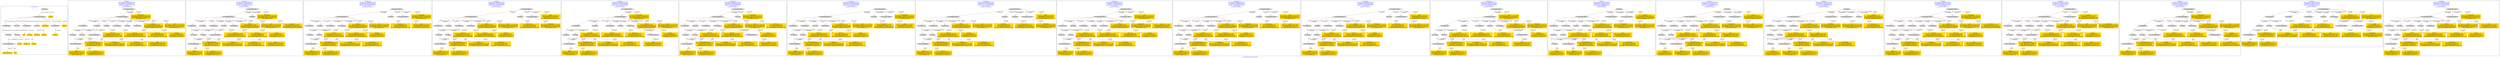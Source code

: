 digraph n0 {
fontcolor="blue"
remincross="true"
label="s14-s-california-african-american.json"
subgraph cluster_0 {
label="1-correct model"
n2[style="filled",color="white",fillcolor="lightgray",label="E12_Production1"];
n3[style="filled",color="white",fillcolor="lightgray",label="E39_Actor1"];
n4[style="filled",color="white",fillcolor="lightgray",label="E55_Type1"];
n5[style="filled",color="white",fillcolor="lightgray",label="E22_Man-Made_Object1"];
n6[style="filled",color="white",fillcolor="lightgray",label="E35_Title1"];
n7[style="filled",color="white",fillcolor="lightgray",label="E8_Acquisition1"];
n8[style="filled",color="white",fillcolor="lightgray",label="E55_Type2"];
n9[shape="plaintext",style="filled",fillcolor="gold",label="additionalInfo"];
n10[style="filled",color="white",fillcolor="lightgray",label="E54_Dimension1"];
n11[shape="plaintext",style="filled",fillcolor="gold",label="object_uri"];
n12[shape="plaintext",style="filled",fillcolor="gold",label="title"];
n13[style="filled",color="white",fillcolor="lightgray",label="E38_Image1"];
n14[shape="plaintext",style="filled",fillcolor="gold",label="imageUrl"];
n15[style="filled",color="white",fillcolor="lightgray",label="E82_Actor_Appellation1"];
n16[shape="plaintext",style="filled",fillcolor="gold",label="artist_uri"];
n17[shape="plaintext",style="filled",fillcolor="gold",label="dimensions"];
n18[shape="plaintext",style="filled",fillcolor="gold",label="technique_uri"];
n19[shape="plaintext",style="filled",fillcolor="gold",label="technique"];
n20[shape="plaintext",style="filled",fillcolor="gold",label="ethnicity_uri"];
n21[shape="plaintext",style="filled",fillcolor="gold",label="enthnicity"];
n22[shape="plaintext",style="filled",fillcolor="gold",label="artist_appellation_uri"];
n23[shape="plaintext",style="filled",fillcolor="gold",label="artist"];
n24[shape="plaintext",style="filled",fillcolor="gold",label="provenance"];
}
subgraph cluster_1 {
label="candidate 0\nlink coherence:0.8333333333333334\nnode coherence:0.8260869565217391\nconfidence:0.3752930764392724\nmapping score:0.43892154944854234\ncost:23.99972\n-precision:0.42-recall:0.45"
n26[style="filled",color="white",fillcolor="lightgray",label="E12_Production1"];
n27[style="filled",color="white",fillcolor="lightgray",label="E21_Person1"];
n28[style="filled",color="white",fillcolor="lightgray",label="E55_Type1"];
n29[style="filled",color="white",fillcolor="lightgray",label="E82_Actor_Appellation1"];
n30[style="filled",color="white",fillcolor="lightgray",label="E21_Person2"];
n31[style="filled",color="white",fillcolor="lightgray",label="E82_Actor_Appellation2"];
n32[style="filled",color="white",fillcolor="lightgray",label="E22_Man-Made_Object1"];
n33[style="filled",color="white",fillcolor="lightgray",label="E30_Right1"];
n34[style="filled",color="white",fillcolor="lightgray",label="E54_Dimension1"];
n35[style="filled",color="white",fillcolor="lightgray",label="E55_Type2"];
n36[style="filled",color="white",fillcolor="lightgray",label="E8_Acquisition1"];
n37[style="filled",color="white",fillcolor="lightgray",label="E33_Linguistic_Object2"];
n38[shape="plaintext",style="filled",fillcolor="gold",label="enthnicity\n[E74_Group,label,0.442]\n[E74_Group,classLink,0.275]\n[E8_Acquisition,P3_has_note,0.154]\n[E30_Right,P3_has_note,0.13]"];
n39[shape="plaintext",style="filled",fillcolor="gold",label="object_uri\n[E82_Actor_Appellation,label,0.315]\n[E30_Right,P3_has_note,0.273]\n[E8_Acquisition,P3_has_note,0.247]\n[E35_Title,label,0.165]"];
n40[shape="plaintext",style="filled",fillcolor="gold",label="imageUrl\n[E38_Image,classLink,0.538]\n[E22_Man-Made_Object,classLink,0.451]\n[E33_Linguistic_Object,P3_has_note,0.006]\n[E82_Actor_Appellation,label,0.005]"];
n41[shape="plaintext",style="filled",fillcolor="gold",label="additionalInfo\n[E73_Information_Object,P3_has_note,0.34]\n[E33_Linguistic_Object,P3_has_note,0.297]\n[E22_Man-Made_Object,P3_has_note,0.254]\n[E35_Title,label,0.108]"];
n42[shape="plaintext",style="filled",fillcolor="gold",label="artist\n[E82_Actor_Appellation,label,0.281]\n[E8_Acquisition,P3_has_note,0.266]\n[E30_Right,P3_has_note,0.236]\n[E33_Linguistic_Object,P3_has_note,0.217]"];
n43[shape="plaintext",style="filled",fillcolor="gold",label="artist_appellation_uri\n[E82_Actor_Appellation,classLink,0.924]\n[E21_Person,classLink,0.048]\n[E30_Right,P3_has_note,0.014]\n[E8_Acquisition,P3_has_note,0.013]"];
n44[shape="plaintext",style="filled",fillcolor="gold",label="artist_uri\n[E21_Person,classLink,0.414]\n[E82_Actor_Appellation,classLink,0.362]\n[E30_Right,P3_has_note,0.117]\n[E8_Acquisition,P3_has_note,0.107]"];
n45[shape="plaintext",style="filled",fillcolor="gold",label="title\n[E73_Information_Object,P3_has_note,0.294]\n[E22_Man-Made_Object,P3_has_note,0.27]\n[E33_Linguistic_Object,P3_has_note,0.261]\n[E35_Title,label,0.175]"];
n46[shape="plaintext",style="filled",fillcolor="gold",label="technique\n[E55_Type,label,0.489]\n[E29_Design_or_Procedure,P3_has_note,0.423]\n[E73_Information_Object,P3_has_note,0.05]\n[E33_Linguistic_Object,P3_has_note,0.038]"];
n47[shape="plaintext",style="filled",fillcolor="gold",label="dimensions\n[E54_Dimension,P3_has_note,0.886]\n[E82_Actor_Appellation,label,0.057]\n[E33_Linguistic_Object,P3_has_note,0.035]\n[E52_Time-Span,P82_at_some_time_within,0.021]"];
n48[shape="plaintext",style="filled",fillcolor="gold",label="ethnicity_uri\n[E55_Type,classLink,0.524]\n[E74_Group,classLink,0.248]\n[E57_Material,classLink,0.22]\n[E22_Man-Made_Object,P3_has_note,0.008]"];
n49[shape="plaintext",style="filled",fillcolor="gold",label="technique_uri\n[E55_Type,classLink,0.373]\n[E57_Material,classLink,0.325]\n[E74_Group,classLink,0.302]\n[E29_Design_or_Procedure,P3_has_note,0.0]"];
n50[shape="plaintext",style="filled",fillcolor="gold",label="provenance\n[E8_Acquisition,P3_has_note,0.441]\n[E30_Right,P3_has_note,0.428]\n[E33_Linguistic_Object,P3_has_note,0.088]\n[E22_Man-Made_Object,P3_has_note,0.043]"];
}
subgraph cluster_2 {
label="candidate 1\nlink coherence:0.8333333333333334\nnode coherence:0.8260869565217391\nconfidence:0.3752930764392724\nmapping score:0.43892154944854234\ncost:123.009722\n-precision:0.42-recall:0.45"
n52[style="filled",color="white",fillcolor="lightgray",label="E12_Production1"];
n53[style="filled",color="white",fillcolor="lightgray",label="E21_Person1"];
n54[style="filled",color="white",fillcolor="lightgray",label="E55_Type1"];
n55[style="filled",color="white",fillcolor="lightgray",label="E82_Actor_Appellation1"];
n56[style="filled",color="white",fillcolor="lightgray",label="E21_Person2"];
n57[style="filled",color="white",fillcolor="lightgray",label="E82_Actor_Appellation2"];
n58[style="filled",color="white",fillcolor="lightgray",label="E22_Man-Made_Object1"];
n59[style="filled",color="white",fillcolor="lightgray",label="E54_Dimension1"];
n60[style="filled",color="white",fillcolor="lightgray",label="E55_Type2"];
n61[style="filled",color="white",fillcolor="lightgray",label="E8_Acquisition1"];
n62[style="filled",color="white",fillcolor="lightgray",label="E33_Linguistic_Object2"];
n63[style="filled",color="white",fillcolor="lightgray",label="E30_Right1"];
n64[shape="plaintext",style="filled",fillcolor="gold",label="enthnicity\n[E74_Group,label,0.442]\n[E74_Group,classLink,0.275]\n[E8_Acquisition,P3_has_note,0.154]\n[E30_Right,P3_has_note,0.13]"];
n65[shape="plaintext",style="filled",fillcolor="gold",label="object_uri\n[E82_Actor_Appellation,label,0.315]\n[E30_Right,P3_has_note,0.273]\n[E8_Acquisition,P3_has_note,0.247]\n[E35_Title,label,0.165]"];
n66[shape="plaintext",style="filled",fillcolor="gold",label="imageUrl\n[E38_Image,classLink,0.538]\n[E22_Man-Made_Object,classLink,0.451]\n[E33_Linguistic_Object,P3_has_note,0.006]\n[E82_Actor_Appellation,label,0.005]"];
n67[shape="plaintext",style="filled",fillcolor="gold",label="additionalInfo\n[E73_Information_Object,P3_has_note,0.34]\n[E33_Linguistic_Object,P3_has_note,0.297]\n[E22_Man-Made_Object,P3_has_note,0.254]\n[E35_Title,label,0.108]"];
n68[shape="plaintext",style="filled",fillcolor="gold",label="artist\n[E82_Actor_Appellation,label,0.281]\n[E8_Acquisition,P3_has_note,0.266]\n[E30_Right,P3_has_note,0.236]\n[E33_Linguistic_Object,P3_has_note,0.217]"];
n69[shape="plaintext",style="filled",fillcolor="gold",label="artist_appellation_uri\n[E82_Actor_Appellation,classLink,0.924]\n[E21_Person,classLink,0.048]\n[E30_Right,P3_has_note,0.014]\n[E8_Acquisition,P3_has_note,0.013]"];
n70[shape="plaintext",style="filled",fillcolor="gold",label="artist_uri\n[E21_Person,classLink,0.414]\n[E82_Actor_Appellation,classLink,0.362]\n[E30_Right,P3_has_note,0.117]\n[E8_Acquisition,P3_has_note,0.107]"];
n71[shape="plaintext",style="filled",fillcolor="gold",label="title\n[E73_Information_Object,P3_has_note,0.294]\n[E22_Man-Made_Object,P3_has_note,0.27]\n[E33_Linguistic_Object,P3_has_note,0.261]\n[E35_Title,label,0.175]"];
n72[shape="plaintext",style="filled",fillcolor="gold",label="technique\n[E55_Type,label,0.489]\n[E29_Design_or_Procedure,P3_has_note,0.423]\n[E73_Information_Object,P3_has_note,0.05]\n[E33_Linguistic_Object,P3_has_note,0.038]"];
n73[shape="plaintext",style="filled",fillcolor="gold",label="dimensions\n[E54_Dimension,P3_has_note,0.886]\n[E82_Actor_Appellation,label,0.057]\n[E33_Linguistic_Object,P3_has_note,0.035]\n[E52_Time-Span,P82_at_some_time_within,0.021]"];
n74[shape="plaintext",style="filled",fillcolor="gold",label="ethnicity_uri\n[E55_Type,classLink,0.524]\n[E74_Group,classLink,0.248]\n[E57_Material,classLink,0.22]\n[E22_Man-Made_Object,P3_has_note,0.008]"];
n75[shape="plaintext",style="filled",fillcolor="gold",label="technique_uri\n[E55_Type,classLink,0.373]\n[E57_Material,classLink,0.325]\n[E74_Group,classLink,0.302]\n[E29_Design_or_Procedure,P3_has_note,0.0]"];
n76[shape="plaintext",style="filled",fillcolor="gold",label="provenance\n[E8_Acquisition,P3_has_note,0.441]\n[E30_Right,P3_has_note,0.428]\n[E33_Linguistic_Object,P3_has_note,0.088]\n[E22_Man-Made_Object,P3_has_note,0.043]"];
}
subgraph cluster_3 {
label="candidate 10\nlink coherence:0.8260869565217391\nnode coherence:0.8695652173913043\nconfidence:0.37042403902697096\nmapping score:0.45179129060096357\ncost:121.99974\n-precision:0.35-recall:0.36"
n78[style="filled",color="white",fillcolor="lightgray",label="E12_Production1"];
n79[style="filled",color="white",fillcolor="lightgray",label="E21_Person1"];
n80[style="filled",color="white",fillcolor="lightgray",label="E55_Type1"];
n81[style="filled",color="white",fillcolor="lightgray",label="E82_Actor_Appellation1"];
n82[style="filled",color="white",fillcolor="lightgray",label="E22_Man-Made_Object1"];
n83[style="filled",color="white",fillcolor="lightgray",label="E30_Right1"];
n84[style="filled",color="white",fillcolor="lightgray",label="E54_Dimension1"];
n85[style="filled",color="white",fillcolor="lightgray",label="E8_Acquisition1"];
n86[style="filled",color="white",fillcolor="lightgray",label="E33_Linguistic_Object2"];
n87[style="filled",color="white",fillcolor="lightgray",label="E55_Type2"];
n88[style="filled",color="white",fillcolor="lightgray",label="E33_Linguistic_Object1"];
n89[shape="plaintext",style="filled",fillcolor="gold",label="enthnicity\n[E74_Group,label,0.442]\n[E74_Group,classLink,0.275]\n[E8_Acquisition,P3_has_note,0.154]\n[E30_Right,P3_has_note,0.13]"];
n90[shape="plaintext",style="filled",fillcolor="gold",label="object_uri\n[E82_Actor_Appellation,label,0.315]\n[E30_Right,P3_has_note,0.273]\n[E8_Acquisition,P3_has_note,0.247]\n[E35_Title,label,0.165]"];
n91[shape="plaintext",style="filled",fillcolor="gold",label="imageUrl\n[E38_Image,classLink,0.538]\n[E22_Man-Made_Object,classLink,0.451]\n[E33_Linguistic_Object,P3_has_note,0.006]\n[E82_Actor_Appellation,label,0.005]"];
n92[shape="plaintext",style="filled",fillcolor="gold",label="additionalInfo\n[E73_Information_Object,P3_has_note,0.34]\n[E33_Linguistic_Object,P3_has_note,0.297]\n[E22_Man-Made_Object,P3_has_note,0.254]\n[E35_Title,label,0.108]"];
n93[shape="plaintext",style="filled",fillcolor="gold",label="artist\n[E82_Actor_Appellation,label,0.281]\n[E8_Acquisition,P3_has_note,0.266]\n[E30_Right,P3_has_note,0.236]\n[E33_Linguistic_Object,P3_has_note,0.217]"];
n94[shape="plaintext",style="filled",fillcolor="gold",label="artist_appellation_uri\n[E82_Actor_Appellation,classLink,0.924]\n[E21_Person,classLink,0.048]\n[E30_Right,P3_has_note,0.014]\n[E8_Acquisition,P3_has_note,0.013]"];
n95[shape="plaintext",style="filled",fillcolor="gold",label="artist_uri\n[E21_Person,classLink,0.414]\n[E82_Actor_Appellation,classLink,0.362]\n[E30_Right,P3_has_note,0.117]\n[E8_Acquisition,P3_has_note,0.107]"];
n96[shape="plaintext",style="filled",fillcolor="gold",label="title\n[E73_Information_Object,P3_has_note,0.294]\n[E22_Man-Made_Object,P3_has_note,0.27]\n[E33_Linguistic_Object,P3_has_note,0.261]\n[E35_Title,label,0.175]"];
n97[shape="plaintext",style="filled",fillcolor="gold",label="technique\n[E55_Type,label,0.489]\n[E29_Design_or_Procedure,P3_has_note,0.423]\n[E73_Information_Object,P3_has_note,0.05]\n[E33_Linguistic_Object,P3_has_note,0.038]"];
n98[shape="plaintext",style="filled",fillcolor="gold",label="dimensions\n[E54_Dimension,P3_has_note,0.886]\n[E82_Actor_Appellation,label,0.057]\n[E33_Linguistic_Object,P3_has_note,0.035]\n[E52_Time-Span,P82_at_some_time_within,0.021]"];
n99[shape="plaintext",style="filled",fillcolor="gold",label="ethnicity_uri\n[E55_Type,classLink,0.524]\n[E74_Group,classLink,0.248]\n[E57_Material,classLink,0.22]\n[E22_Man-Made_Object,P3_has_note,0.008]"];
n100[shape="plaintext",style="filled",fillcolor="gold",label="technique_uri\n[E55_Type,classLink,0.373]\n[E57_Material,classLink,0.325]\n[E74_Group,classLink,0.302]\n[E29_Design_or_Procedure,P3_has_note,0.0]"];
n101[shape="plaintext",style="filled",fillcolor="gold",label="provenance\n[E8_Acquisition,P3_has_note,0.441]\n[E30_Right,P3_has_note,0.428]\n[E33_Linguistic_Object,P3_has_note,0.088]\n[E22_Man-Made_Object,P3_has_note,0.043]"];
}
subgraph cluster_4 {
label="candidate 11\nlink coherence:0.8260869565217391\nnode coherence:0.8695652173913043\nconfidence:0.37042403902697096\nmapping score:0.45179129060096357\ncost:121.99975\n-precision:0.35-recall:0.36"
n103[style="filled",color="white",fillcolor="lightgray",label="E12_Production1"];
n104[style="filled",color="white",fillcolor="lightgray",label="E21_Person1"];
n105[style="filled",color="white",fillcolor="lightgray",label="E55_Type1"];
n106[style="filled",color="white",fillcolor="lightgray",label="E82_Actor_Appellation1"];
n107[style="filled",color="white",fillcolor="lightgray",label="E22_Man-Made_Object1"];
n108[style="filled",color="white",fillcolor="lightgray",label="E30_Right1"];
n109[style="filled",color="white",fillcolor="lightgray",label="E54_Dimension1"];
n110[style="filled",color="white",fillcolor="lightgray",label="E8_Acquisition1"];
n111[style="filled",color="white",fillcolor="lightgray",label="E33_Linguistic_Object1"];
n112[style="filled",color="white",fillcolor="lightgray",label="E55_Type3"];
n113[style="filled",color="white",fillcolor="lightgray",label="E33_Linguistic_Object2"];
n114[shape="plaintext",style="filled",fillcolor="gold",label="enthnicity\n[E74_Group,label,0.442]\n[E74_Group,classLink,0.275]\n[E8_Acquisition,P3_has_note,0.154]\n[E30_Right,P3_has_note,0.13]"];
n115[shape="plaintext",style="filled",fillcolor="gold",label="object_uri\n[E82_Actor_Appellation,label,0.315]\n[E30_Right,P3_has_note,0.273]\n[E8_Acquisition,P3_has_note,0.247]\n[E35_Title,label,0.165]"];
n116[shape="plaintext",style="filled",fillcolor="gold",label="imageUrl\n[E38_Image,classLink,0.538]\n[E22_Man-Made_Object,classLink,0.451]\n[E33_Linguistic_Object,P3_has_note,0.006]\n[E82_Actor_Appellation,label,0.005]"];
n117[shape="plaintext",style="filled",fillcolor="gold",label="additionalInfo\n[E73_Information_Object,P3_has_note,0.34]\n[E33_Linguistic_Object,P3_has_note,0.297]\n[E22_Man-Made_Object,P3_has_note,0.254]\n[E35_Title,label,0.108]"];
n118[shape="plaintext",style="filled",fillcolor="gold",label="artist\n[E82_Actor_Appellation,label,0.281]\n[E8_Acquisition,P3_has_note,0.266]\n[E30_Right,P3_has_note,0.236]\n[E33_Linguistic_Object,P3_has_note,0.217]"];
n119[shape="plaintext",style="filled",fillcolor="gold",label="artist_appellation_uri\n[E82_Actor_Appellation,classLink,0.924]\n[E21_Person,classLink,0.048]\n[E30_Right,P3_has_note,0.014]\n[E8_Acquisition,P3_has_note,0.013]"];
n120[shape="plaintext",style="filled",fillcolor="gold",label="ethnicity_uri\n[E55_Type,classLink,0.524]\n[E74_Group,classLink,0.248]\n[E57_Material,classLink,0.22]\n[E22_Man-Made_Object,P3_has_note,0.008]"];
n121[shape="plaintext",style="filled",fillcolor="gold",label="artist_uri\n[E21_Person,classLink,0.414]\n[E82_Actor_Appellation,classLink,0.362]\n[E30_Right,P3_has_note,0.117]\n[E8_Acquisition,P3_has_note,0.107]"];
n122[shape="plaintext",style="filled",fillcolor="gold",label="title\n[E73_Information_Object,P3_has_note,0.294]\n[E22_Man-Made_Object,P3_has_note,0.27]\n[E33_Linguistic_Object,P3_has_note,0.261]\n[E35_Title,label,0.175]"];
n123[shape="plaintext",style="filled",fillcolor="gold",label="technique\n[E55_Type,label,0.489]\n[E29_Design_or_Procedure,P3_has_note,0.423]\n[E73_Information_Object,P3_has_note,0.05]\n[E33_Linguistic_Object,P3_has_note,0.038]"];
n124[shape="plaintext",style="filled",fillcolor="gold",label="dimensions\n[E54_Dimension,P3_has_note,0.886]\n[E82_Actor_Appellation,label,0.057]\n[E33_Linguistic_Object,P3_has_note,0.035]\n[E52_Time-Span,P82_at_some_time_within,0.021]"];
n125[shape="plaintext",style="filled",fillcolor="gold",label="technique_uri\n[E55_Type,classLink,0.373]\n[E57_Material,classLink,0.325]\n[E74_Group,classLink,0.302]\n[E29_Design_or_Procedure,P3_has_note,0.0]"];
n126[shape="plaintext",style="filled",fillcolor="gold",label="provenance\n[E8_Acquisition,P3_has_note,0.441]\n[E30_Right,P3_has_note,0.428]\n[E33_Linguistic_Object,P3_has_note,0.088]\n[E22_Man-Made_Object,P3_has_note,0.043]"];
}
subgraph cluster_5 {
label="candidate 12\nlink coherence:0.8260869565217391\nnode coherence:0.8695652173913043\nconfidence:0.37042403902697096\nmapping score:0.45179129060096357\ncost:122.009722\n-precision:0.39-recall:0.41"
n128[style="filled",color="white",fillcolor="lightgray",label="E12_Production1"];
n129[style="filled",color="white",fillcolor="lightgray",label="E21_Person1"];
n130[style="filled",color="white",fillcolor="lightgray",label="E55_Type1"];
n131[style="filled",color="white",fillcolor="lightgray",label="E82_Actor_Appellation1"];
n132[style="filled",color="white",fillcolor="lightgray",label="E22_Man-Made_Object1"];
n133[style="filled",color="white",fillcolor="lightgray",label="E30_Right1"];
n134[style="filled",color="white",fillcolor="lightgray",label="E54_Dimension1"];
n135[style="filled",color="white",fillcolor="lightgray",label="E55_Type2"];
n136[style="filled",color="white",fillcolor="lightgray",label="E8_Acquisition1"];
n137[style="filled",color="white",fillcolor="lightgray",label="E33_Linguistic_Object2"];
n138[style="filled",color="white",fillcolor="lightgray",label="E33_Linguistic_Object1"];
n139[shape="plaintext",style="filled",fillcolor="gold",label="enthnicity\n[E74_Group,label,0.442]\n[E74_Group,classLink,0.275]\n[E8_Acquisition,P3_has_note,0.154]\n[E30_Right,P3_has_note,0.13]"];
n140[shape="plaintext",style="filled",fillcolor="gold",label="object_uri\n[E82_Actor_Appellation,label,0.315]\n[E30_Right,P3_has_note,0.273]\n[E8_Acquisition,P3_has_note,0.247]\n[E35_Title,label,0.165]"];
n141[shape="plaintext",style="filled",fillcolor="gold",label="imageUrl\n[E38_Image,classLink,0.538]\n[E22_Man-Made_Object,classLink,0.451]\n[E33_Linguistic_Object,P3_has_note,0.006]\n[E82_Actor_Appellation,label,0.005]"];
n142[shape="plaintext",style="filled",fillcolor="gold",label="additionalInfo\n[E73_Information_Object,P3_has_note,0.34]\n[E33_Linguistic_Object,P3_has_note,0.297]\n[E22_Man-Made_Object,P3_has_note,0.254]\n[E35_Title,label,0.108]"];
n143[shape="plaintext",style="filled",fillcolor="gold",label="artist\n[E82_Actor_Appellation,label,0.281]\n[E8_Acquisition,P3_has_note,0.266]\n[E30_Right,P3_has_note,0.236]\n[E33_Linguistic_Object,P3_has_note,0.217]"];
n144[shape="plaintext",style="filled",fillcolor="gold",label="artist_appellation_uri\n[E82_Actor_Appellation,classLink,0.924]\n[E21_Person,classLink,0.048]\n[E30_Right,P3_has_note,0.014]\n[E8_Acquisition,P3_has_note,0.013]"];
n145[shape="plaintext",style="filled",fillcolor="gold",label="artist_uri\n[E21_Person,classLink,0.414]\n[E82_Actor_Appellation,classLink,0.362]\n[E30_Right,P3_has_note,0.117]\n[E8_Acquisition,P3_has_note,0.107]"];
n146[shape="plaintext",style="filled",fillcolor="gold",label="title\n[E73_Information_Object,P3_has_note,0.294]\n[E22_Man-Made_Object,P3_has_note,0.27]\n[E33_Linguistic_Object,P3_has_note,0.261]\n[E35_Title,label,0.175]"];
n147[shape="plaintext",style="filled",fillcolor="gold",label="technique\n[E55_Type,label,0.489]\n[E29_Design_or_Procedure,P3_has_note,0.423]\n[E73_Information_Object,P3_has_note,0.05]\n[E33_Linguistic_Object,P3_has_note,0.038]"];
n148[shape="plaintext",style="filled",fillcolor="gold",label="dimensions\n[E54_Dimension,P3_has_note,0.886]\n[E82_Actor_Appellation,label,0.057]\n[E33_Linguistic_Object,P3_has_note,0.035]\n[E52_Time-Span,P82_at_some_time_within,0.021]"];
n149[shape="plaintext",style="filled",fillcolor="gold",label="ethnicity_uri\n[E55_Type,classLink,0.524]\n[E74_Group,classLink,0.248]\n[E57_Material,classLink,0.22]\n[E22_Man-Made_Object,P3_has_note,0.008]"];
n150[shape="plaintext",style="filled",fillcolor="gold",label="technique_uri\n[E55_Type,classLink,0.373]\n[E57_Material,classLink,0.325]\n[E74_Group,classLink,0.302]\n[E29_Design_or_Procedure,P3_has_note,0.0]"];
n151[shape="plaintext",style="filled",fillcolor="gold",label="provenance\n[E8_Acquisition,P3_has_note,0.441]\n[E30_Right,P3_has_note,0.428]\n[E33_Linguistic_Object,P3_has_note,0.088]\n[E22_Man-Made_Object,P3_has_note,0.043]"];
}
subgraph cluster_6 {
label="candidate 13\nlink coherence:0.8260869565217391\nnode coherence:0.8695652173913043\nconfidence:0.37042403902697096\nmapping score:0.45179129060096357\ncost:122.009742\n-precision:0.35-recall:0.36"
n153[style="filled",color="white",fillcolor="lightgray",label="E12_Production1"];
n154[style="filled",color="white",fillcolor="lightgray",label="E21_Person1"];
n155[style="filled",color="white",fillcolor="lightgray",label="E55_Type1"];
n156[style="filled",color="white",fillcolor="lightgray",label="E82_Actor_Appellation1"];
n157[style="filled",color="white",fillcolor="lightgray",label="E22_Man-Made_Object1"];
n158[style="filled",color="white",fillcolor="lightgray",label="E30_Right1"];
n159[style="filled",color="white",fillcolor="lightgray",label="E54_Dimension1"];
n160[style="filled",color="white",fillcolor="lightgray",label="E8_Acquisition1"];
n161[style="filled",color="white",fillcolor="lightgray",label="E33_Linguistic_Object2"];
n162[style="filled",color="white",fillcolor="lightgray",label="E55_Type2"];
n163[style="filled",color="white",fillcolor="lightgray",label="E33_Linguistic_Object1"];
n164[shape="plaintext",style="filled",fillcolor="gold",label="enthnicity\n[E74_Group,label,0.442]\n[E74_Group,classLink,0.275]\n[E8_Acquisition,P3_has_note,0.154]\n[E30_Right,P3_has_note,0.13]"];
n165[shape="plaintext",style="filled",fillcolor="gold",label="object_uri\n[E82_Actor_Appellation,label,0.315]\n[E30_Right,P3_has_note,0.273]\n[E8_Acquisition,P3_has_note,0.247]\n[E35_Title,label,0.165]"];
n166[shape="plaintext",style="filled",fillcolor="gold",label="imageUrl\n[E38_Image,classLink,0.538]\n[E22_Man-Made_Object,classLink,0.451]\n[E33_Linguistic_Object,P3_has_note,0.006]\n[E82_Actor_Appellation,label,0.005]"];
n167[shape="plaintext",style="filled",fillcolor="gold",label="additionalInfo\n[E73_Information_Object,P3_has_note,0.34]\n[E33_Linguistic_Object,P3_has_note,0.297]\n[E22_Man-Made_Object,P3_has_note,0.254]\n[E35_Title,label,0.108]"];
n168[shape="plaintext",style="filled",fillcolor="gold",label="artist\n[E82_Actor_Appellation,label,0.281]\n[E8_Acquisition,P3_has_note,0.266]\n[E30_Right,P3_has_note,0.236]\n[E33_Linguistic_Object,P3_has_note,0.217]"];
n169[shape="plaintext",style="filled",fillcolor="gold",label="artist_appellation_uri\n[E82_Actor_Appellation,classLink,0.924]\n[E21_Person,classLink,0.048]\n[E30_Right,P3_has_note,0.014]\n[E8_Acquisition,P3_has_note,0.013]"];
n170[shape="plaintext",style="filled",fillcolor="gold",label="artist_uri\n[E21_Person,classLink,0.414]\n[E82_Actor_Appellation,classLink,0.362]\n[E30_Right,P3_has_note,0.117]\n[E8_Acquisition,P3_has_note,0.107]"];
n171[shape="plaintext",style="filled",fillcolor="gold",label="title\n[E73_Information_Object,P3_has_note,0.294]\n[E22_Man-Made_Object,P3_has_note,0.27]\n[E33_Linguistic_Object,P3_has_note,0.261]\n[E35_Title,label,0.175]"];
n172[shape="plaintext",style="filled",fillcolor="gold",label="technique\n[E55_Type,label,0.489]\n[E29_Design_or_Procedure,P3_has_note,0.423]\n[E73_Information_Object,P3_has_note,0.05]\n[E33_Linguistic_Object,P3_has_note,0.038]"];
n173[shape="plaintext",style="filled",fillcolor="gold",label="dimensions\n[E54_Dimension,P3_has_note,0.886]\n[E82_Actor_Appellation,label,0.057]\n[E33_Linguistic_Object,P3_has_note,0.035]\n[E52_Time-Span,P82_at_some_time_within,0.021]"];
n174[shape="plaintext",style="filled",fillcolor="gold",label="ethnicity_uri\n[E55_Type,classLink,0.524]\n[E74_Group,classLink,0.248]\n[E57_Material,classLink,0.22]\n[E22_Man-Made_Object,P3_has_note,0.008]"];
n175[shape="plaintext",style="filled",fillcolor="gold",label="technique_uri\n[E55_Type,classLink,0.373]\n[E57_Material,classLink,0.325]\n[E74_Group,classLink,0.302]\n[E29_Design_or_Procedure,P3_has_note,0.0]"];
n176[shape="plaintext",style="filled",fillcolor="gold",label="provenance\n[E8_Acquisition,P3_has_note,0.441]\n[E30_Right,P3_has_note,0.428]\n[E33_Linguistic_Object,P3_has_note,0.088]\n[E22_Man-Made_Object,P3_has_note,0.043]"];
}
subgraph cluster_7 {
label="candidate 14\nlink coherence:0.8260869565217391\nnode coherence:0.8695652173913043\nconfidence:0.37042403902697096\nmapping score:0.45179129060096357\ncost:221.009742\n-precision:0.39-recall:0.41"
n178[style="filled",color="white",fillcolor="lightgray",label="E12_Production1"];
n179[style="filled",color="white",fillcolor="lightgray",label="E21_Person1"];
n180[style="filled",color="white",fillcolor="lightgray",label="E55_Type1"];
n181[style="filled",color="white",fillcolor="lightgray",label="E82_Actor_Appellation1"];
n182[style="filled",color="white",fillcolor="lightgray",label="E22_Man-Made_Object1"];
n183[style="filled",color="white",fillcolor="lightgray",label="E54_Dimension1"];
n184[style="filled",color="white",fillcolor="lightgray",label="E55_Type3"];
n185[style="filled",color="white",fillcolor="lightgray",label="E8_Acquisition1"];
n186[style="filled",color="white",fillcolor="lightgray",label="E33_Linguistic_Object2"];
n187[style="filled",color="white",fillcolor="lightgray",label="E30_Right1"];
n188[style="filled",color="white",fillcolor="lightgray",label="E33_Linguistic_Object1"];
n189[shape="plaintext",style="filled",fillcolor="gold",label="enthnicity\n[E74_Group,label,0.442]\n[E74_Group,classLink,0.275]\n[E8_Acquisition,P3_has_note,0.154]\n[E30_Right,P3_has_note,0.13]"];
n190[shape="plaintext",style="filled",fillcolor="gold",label="object_uri\n[E82_Actor_Appellation,label,0.315]\n[E30_Right,P3_has_note,0.273]\n[E8_Acquisition,P3_has_note,0.247]\n[E35_Title,label,0.165]"];
n191[shape="plaintext",style="filled",fillcolor="gold",label="imageUrl\n[E38_Image,classLink,0.538]\n[E22_Man-Made_Object,classLink,0.451]\n[E33_Linguistic_Object,P3_has_note,0.006]\n[E82_Actor_Appellation,label,0.005]"];
n192[shape="plaintext",style="filled",fillcolor="gold",label="additionalInfo\n[E73_Information_Object,P3_has_note,0.34]\n[E33_Linguistic_Object,P3_has_note,0.297]\n[E22_Man-Made_Object,P3_has_note,0.254]\n[E35_Title,label,0.108]"];
n193[shape="plaintext",style="filled",fillcolor="gold",label="artist\n[E82_Actor_Appellation,label,0.281]\n[E8_Acquisition,P3_has_note,0.266]\n[E30_Right,P3_has_note,0.236]\n[E33_Linguistic_Object,P3_has_note,0.217]"];
n194[shape="plaintext",style="filled",fillcolor="gold",label="artist_appellation_uri\n[E82_Actor_Appellation,classLink,0.924]\n[E21_Person,classLink,0.048]\n[E30_Right,P3_has_note,0.014]\n[E8_Acquisition,P3_has_note,0.013]"];
n195[shape="plaintext",style="filled",fillcolor="gold",label="ethnicity_uri\n[E55_Type,classLink,0.524]\n[E74_Group,classLink,0.248]\n[E57_Material,classLink,0.22]\n[E22_Man-Made_Object,P3_has_note,0.008]"];
n196[shape="plaintext",style="filled",fillcolor="gold",label="artist_uri\n[E21_Person,classLink,0.414]\n[E82_Actor_Appellation,classLink,0.362]\n[E30_Right,P3_has_note,0.117]\n[E8_Acquisition,P3_has_note,0.107]"];
n197[shape="plaintext",style="filled",fillcolor="gold",label="title\n[E73_Information_Object,P3_has_note,0.294]\n[E22_Man-Made_Object,P3_has_note,0.27]\n[E33_Linguistic_Object,P3_has_note,0.261]\n[E35_Title,label,0.175]"];
n198[shape="plaintext",style="filled",fillcolor="gold",label="technique\n[E55_Type,label,0.489]\n[E29_Design_or_Procedure,P3_has_note,0.423]\n[E73_Information_Object,P3_has_note,0.05]\n[E33_Linguistic_Object,P3_has_note,0.038]"];
n199[shape="plaintext",style="filled",fillcolor="gold",label="dimensions\n[E54_Dimension,P3_has_note,0.886]\n[E82_Actor_Appellation,label,0.057]\n[E33_Linguistic_Object,P3_has_note,0.035]\n[E52_Time-Span,P82_at_some_time_within,0.021]"];
n200[shape="plaintext",style="filled",fillcolor="gold",label="technique_uri\n[E55_Type,classLink,0.373]\n[E57_Material,classLink,0.325]\n[E74_Group,classLink,0.302]\n[E29_Design_or_Procedure,P3_has_note,0.0]"];
n201[shape="plaintext",style="filled",fillcolor="gold",label="provenance\n[E8_Acquisition,P3_has_note,0.441]\n[E30_Right,P3_has_note,0.428]\n[E33_Linguistic_Object,P3_has_note,0.088]\n[E22_Man-Made_Object,P3_has_note,0.043]"];
}
subgraph cluster_8 {
label="candidate 15\nlink coherence:0.8260869565217391\nnode coherence:0.8695652173913043\nconfidence:0.37042403902697096\nmapping score:0.45179129060096357\ncost:221.009752\n-precision:0.35-recall:0.36"
n203[style="filled",color="white",fillcolor="lightgray",label="E12_Production1"];
n204[style="filled",color="white",fillcolor="lightgray",label="E21_Person1"];
n205[style="filled",color="white",fillcolor="lightgray",label="E55_Type1"];
n206[style="filled",color="white",fillcolor="lightgray",label="E82_Actor_Appellation1"];
n207[style="filled",color="white",fillcolor="lightgray",label="E22_Man-Made_Object1"];
n208[style="filled",color="white",fillcolor="lightgray",label="E54_Dimension1"];
n209[style="filled",color="white",fillcolor="lightgray",label="E8_Acquisition1"];
n210[style="filled",color="white",fillcolor="lightgray",label="E33_Linguistic_Object1"];
n211[style="filled",color="white",fillcolor="lightgray",label="E55_Type3"];
n212[style="filled",color="white",fillcolor="lightgray",label="E30_Right1"];
n213[style="filled",color="white",fillcolor="lightgray",label="E33_Linguistic_Object2"];
n214[shape="plaintext",style="filled",fillcolor="gold",label="enthnicity\n[E74_Group,label,0.442]\n[E74_Group,classLink,0.275]\n[E8_Acquisition,P3_has_note,0.154]\n[E30_Right,P3_has_note,0.13]"];
n215[shape="plaintext",style="filled",fillcolor="gold",label="object_uri\n[E82_Actor_Appellation,label,0.315]\n[E30_Right,P3_has_note,0.273]\n[E8_Acquisition,P3_has_note,0.247]\n[E35_Title,label,0.165]"];
n216[shape="plaintext",style="filled",fillcolor="gold",label="imageUrl\n[E38_Image,classLink,0.538]\n[E22_Man-Made_Object,classLink,0.451]\n[E33_Linguistic_Object,P3_has_note,0.006]\n[E82_Actor_Appellation,label,0.005]"];
n217[shape="plaintext",style="filled",fillcolor="gold",label="additionalInfo\n[E73_Information_Object,P3_has_note,0.34]\n[E33_Linguistic_Object,P3_has_note,0.297]\n[E22_Man-Made_Object,P3_has_note,0.254]\n[E35_Title,label,0.108]"];
n218[shape="plaintext",style="filled",fillcolor="gold",label="artist\n[E82_Actor_Appellation,label,0.281]\n[E8_Acquisition,P3_has_note,0.266]\n[E30_Right,P3_has_note,0.236]\n[E33_Linguistic_Object,P3_has_note,0.217]"];
n219[shape="plaintext",style="filled",fillcolor="gold",label="artist_appellation_uri\n[E82_Actor_Appellation,classLink,0.924]\n[E21_Person,classLink,0.048]\n[E30_Right,P3_has_note,0.014]\n[E8_Acquisition,P3_has_note,0.013]"];
n220[shape="plaintext",style="filled",fillcolor="gold",label="ethnicity_uri\n[E55_Type,classLink,0.524]\n[E74_Group,classLink,0.248]\n[E57_Material,classLink,0.22]\n[E22_Man-Made_Object,P3_has_note,0.008]"];
n221[shape="plaintext",style="filled",fillcolor="gold",label="artist_uri\n[E21_Person,classLink,0.414]\n[E82_Actor_Appellation,classLink,0.362]\n[E30_Right,P3_has_note,0.117]\n[E8_Acquisition,P3_has_note,0.107]"];
n222[shape="plaintext",style="filled",fillcolor="gold",label="title\n[E73_Information_Object,P3_has_note,0.294]\n[E22_Man-Made_Object,P3_has_note,0.27]\n[E33_Linguistic_Object,P3_has_note,0.261]\n[E35_Title,label,0.175]"];
n223[shape="plaintext",style="filled",fillcolor="gold",label="technique\n[E55_Type,label,0.489]\n[E29_Design_or_Procedure,P3_has_note,0.423]\n[E73_Information_Object,P3_has_note,0.05]\n[E33_Linguistic_Object,P3_has_note,0.038]"];
n224[shape="plaintext",style="filled",fillcolor="gold",label="dimensions\n[E54_Dimension,P3_has_note,0.886]\n[E82_Actor_Appellation,label,0.057]\n[E33_Linguistic_Object,P3_has_note,0.035]\n[E52_Time-Span,P82_at_some_time_within,0.021]"];
n225[shape="plaintext",style="filled",fillcolor="gold",label="technique_uri\n[E55_Type,classLink,0.373]\n[E57_Material,classLink,0.325]\n[E74_Group,classLink,0.302]\n[E29_Design_or_Procedure,P3_has_note,0.0]"];
n226[shape="plaintext",style="filled",fillcolor="gold",label="provenance\n[E8_Acquisition,P3_has_note,0.441]\n[E30_Right,P3_has_note,0.428]\n[E33_Linguistic_Object,P3_has_note,0.088]\n[E22_Man-Made_Object,P3_has_note,0.043]"];
}
subgraph cluster_9 {
label="candidate 16\nlink coherence:0.8260869565217391\nnode coherence:0.8695652173913043\nconfidence:0.3664658108363866\nmapping score:0.45047188120410214\ncost:121.99972\n-precision:0.43-recall:0.45"
n228[style="filled",color="white",fillcolor="lightgray",label="E12_Production1"];
n229[style="filled",color="white",fillcolor="lightgray",label="E21_Person1"];
n230[style="filled",color="white",fillcolor="lightgray",label="E55_Type1"];
n231[style="filled",color="white",fillcolor="lightgray",label="E82_Actor_Appellation1"];
n232[style="filled",color="white",fillcolor="lightgray",label="E22_Man-Made_Object1"];
n233[style="filled",color="white",fillcolor="lightgray",label="E30_Right1"];
n234[style="filled",color="white",fillcolor="lightgray",label="E54_Dimension1"];
n235[style="filled",color="white",fillcolor="lightgray",label="E55_Type2"];
n236[style="filled",color="white",fillcolor="lightgray",label="E8_Acquisition1"];
n237[style="filled",color="white",fillcolor="lightgray",label="E33_Linguistic_Object2"];
n238[style="filled",color="white",fillcolor="lightgray",label="E33_Linguistic_Object1"];
n239[shape="plaintext",style="filled",fillcolor="gold",label="enthnicity\n[E74_Group,label,0.442]\n[E74_Group,classLink,0.275]\n[E8_Acquisition,P3_has_note,0.154]\n[E30_Right,P3_has_note,0.13]"];
n240[shape="plaintext",style="filled",fillcolor="gold",label="object_uri\n[E82_Actor_Appellation,label,0.315]\n[E30_Right,P3_has_note,0.273]\n[E8_Acquisition,P3_has_note,0.247]\n[E35_Title,label,0.165]"];
n241[shape="plaintext",style="filled",fillcolor="gold",label="imageUrl\n[E38_Image,classLink,0.538]\n[E22_Man-Made_Object,classLink,0.451]\n[E33_Linguistic_Object,P3_has_note,0.006]\n[E82_Actor_Appellation,label,0.005]"];
n242[shape="plaintext",style="filled",fillcolor="gold",label="title\n[E73_Information_Object,P3_has_note,0.294]\n[E22_Man-Made_Object,P3_has_note,0.27]\n[E33_Linguistic_Object,P3_has_note,0.261]\n[E35_Title,label,0.175]"];
n243[shape="plaintext",style="filled",fillcolor="gold",label="artist\n[E82_Actor_Appellation,label,0.281]\n[E8_Acquisition,P3_has_note,0.266]\n[E30_Right,P3_has_note,0.236]\n[E33_Linguistic_Object,P3_has_note,0.217]"];
n244[shape="plaintext",style="filled",fillcolor="gold",label="artist_appellation_uri\n[E82_Actor_Appellation,classLink,0.924]\n[E21_Person,classLink,0.048]\n[E30_Right,P3_has_note,0.014]\n[E8_Acquisition,P3_has_note,0.013]"];
n245[shape="plaintext",style="filled",fillcolor="gold",label="artist_uri\n[E21_Person,classLink,0.414]\n[E82_Actor_Appellation,classLink,0.362]\n[E30_Right,P3_has_note,0.117]\n[E8_Acquisition,P3_has_note,0.107]"];
n246[shape="plaintext",style="filled",fillcolor="gold",label="additionalInfo\n[E73_Information_Object,P3_has_note,0.34]\n[E33_Linguistic_Object,P3_has_note,0.297]\n[E22_Man-Made_Object,P3_has_note,0.254]\n[E35_Title,label,0.108]"];
n247[shape="plaintext",style="filled",fillcolor="gold",label="technique\n[E55_Type,label,0.489]\n[E29_Design_or_Procedure,P3_has_note,0.423]\n[E73_Information_Object,P3_has_note,0.05]\n[E33_Linguistic_Object,P3_has_note,0.038]"];
n248[shape="plaintext",style="filled",fillcolor="gold",label="dimensions\n[E54_Dimension,P3_has_note,0.886]\n[E82_Actor_Appellation,label,0.057]\n[E33_Linguistic_Object,P3_has_note,0.035]\n[E52_Time-Span,P82_at_some_time_within,0.021]"];
n249[shape="plaintext",style="filled",fillcolor="gold",label="ethnicity_uri\n[E55_Type,classLink,0.524]\n[E74_Group,classLink,0.248]\n[E57_Material,classLink,0.22]\n[E22_Man-Made_Object,P3_has_note,0.008]"];
n250[shape="plaintext",style="filled",fillcolor="gold",label="technique_uri\n[E55_Type,classLink,0.373]\n[E57_Material,classLink,0.325]\n[E74_Group,classLink,0.302]\n[E29_Design_or_Procedure,P3_has_note,0.0]"];
n251[shape="plaintext",style="filled",fillcolor="gold",label="provenance\n[E8_Acquisition,P3_has_note,0.441]\n[E30_Right,P3_has_note,0.428]\n[E33_Linguistic_Object,P3_has_note,0.088]\n[E22_Man-Made_Object,P3_has_note,0.043]"];
}
subgraph cluster_10 {
label="candidate 17\nlink coherence:0.8260869565217391\nnode coherence:0.8695652173913043\nconfidence:0.3664658108363866\nmapping score:0.45047188120410214\ncost:121.99974\n-precision:0.39-recall:0.41"
n253[style="filled",color="white",fillcolor="lightgray",label="E12_Production1"];
n254[style="filled",color="white",fillcolor="lightgray",label="E21_Person1"];
n255[style="filled",color="white",fillcolor="lightgray",label="E55_Type1"];
n256[style="filled",color="white",fillcolor="lightgray",label="E82_Actor_Appellation1"];
n257[style="filled",color="white",fillcolor="lightgray",label="E22_Man-Made_Object1"];
n258[style="filled",color="white",fillcolor="lightgray",label="E30_Right1"];
n259[style="filled",color="white",fillcolor="lightgray",label="E54_Dimension1"];
n260[style="filled",color="white",fillcolor="lightgray",label="E8_Acquisition1"];
n261[style="filled",color="white",fillcolor="lightgray",label="E33_Linguistic_Object2"];
n262[style="filled",color="white",fillcolor="lightgray",label="E55_Type2"];
n263[style="filled",color="white",fillcolor="lightgray",label="E33_Linguistic_Object1"];
n264[shape="plaintext",style="filled",fillcolor="gold",label="enthnicity\n[E74_Group,label,0.442]\n[E74_Group,classLink,0.275]\n[E8_Acquisition,P3_has_note,0.154]\n[E30_Right,P3_has_note,0.13]"];
n265[shape="plaintext",style="filled",fillcolor="gold",label="object_uri\n[E82_Actor_Appellation,label,0.315]\n[E30_Right,P3_has_note,0.273]\n[E8_Acquisition,P3_has_note,0.247]\n[E35_Title,label,0.165]"];
n266[shape="plaintext",style="filled",fillcolor="gold",label="imageUrl\n[E38_Image,classLink,0.538]\n[E22_Man-Made_Object,classLink,0.451]\n[E33_Linguistic_Object,P3_has_note,0.006]\n[E82_Actor_Appellation,label,0.005]"];
n267[shape="plaintext",style="filled",fillcolor="gold",label="title\n[E73_Information_Object,P3_has_note,0.294]\n[E22_Man-Made_Object,P3_has_note,0.27]\n[E33_Linguistic_Object,P3_has_note,0.261]\n[E35_Title,label,0.175]"];
n268[shape="plaintext",style="filled",fillcolor="gold",label="artist\n[E82_Actor_Appellation,label,0.281]\n[E8_Acquisition,P3_has_note,0.266]\n[E30_Right,P3_has_note,0.236]\n[E33_Linguistic_Object,P3_has_note,0.217]"];
n269[shape="plaintext",style="filled",fillcolor="gold",label="artist_appellation_uri\n[E82_Actor_Appellation,classLink,0.924]\n[E21_Person,classLink,0.048]\n[E30_Right,P3_has_note,0.014]\n[E8_Acquisition,P3_has_note,0.013]"];
n270[shape="plaintext",style="filled",fillcolor="gold",label="artist_uri\n[E21_Person,classLink,0.414]\n[E82_Actor_Appellation,classLink,0.362]\n[E30_Right,P3_has_note,0.117]\n[E8_Acquisition,P3_has_note,0.107]"];
n271[shape="plaintext",style="filled",fillcolor="gold",label="additionalInfo\n[E73_Information_Object,P3_has_note,0.34]\n[E33_Linguistic_Object,P3_has_note,0.297]\n[E22_Man-Made_Object,P3_has_note,0.254]\n[E35_Title,label,0.108]"];
n272[shape="plaintext",style="filled",fillcolor="gold",label="technique\n[E55_Type,label,0.489]\n[E29_Design_or_Procedure,P3_has_note,0.423]\n[E73_Information_Object,P3_has_note,0.05]\n[E33_Linguistic_Object,P3_has_note,0.038]"];
n273[shape="plaintext",style="filled",fillcolor="gold",label="dimensions\n[E54_Dimension,P3_has_note,0.886]\n[E82_Actor_Appellation,label,0.057]\n[E33_Linguistic_Object,P3_has_note,0.035]\n[E52_Time-Span,P82_at_some_time_within,0.021]"];
n274[shape="plaintext",style="filled",fillcolor="gold",label="ethnicity_uri\n[E55_Type,classLink,0.524]\n[E74_Group,classLink,0.248]\n[E57_Material,classLink,0.22]\n[E22_Man-Made_Object,P3_has_note,0.008]"];
n275[shape="plaintext",style="filled",fillcolor="gold",label="technique_uri\n[E55_Type,classLink,0.373]\n[E57_Material,classLink,0.325]\n[E74_Group,classLink,0.302]\n[E29_Design_or_Procedure,P3_has_note,0.0]"];
n276[shape="plaintext",style="filled",fillcolor="gold",label="provenance\n[E8_Acquisition,P3_has_note,0.441]\n[E30_Right,P3_has_note,0.428]\n[E33_Linguistic_Object,P3_has_note,0.088]\n[E22_Man-Made_Object,P3_has_note,0.043]"];
}
subgraph cluster_11 {
label="candidate 18\nlink coherence:0.8260869565217391\nnode coherence:0.8695652173913043\nconfidence:0.3664658108363866\nmapping score:0.45047188120410214\ncost:121.99975\n-precision:0.39-recall:0.41"
n278[style="filled",color="white",fillcolor="lightgray",label="E12_Production1"];
n279[style="filled",color="white",fillcolor="lightgray",label="E21_Person1"];
n280[style="filled",color="white",fillcolor="lightgray",label="E55_Type1"];
n281[style="filled",color="white",fillcolor="lightgray",label="E82_Actor_Appellation1"];
n282[style="filled",color="white",fillcolor="lightgray",label="E22_Man-Made_Object1"];
n283[style="filled",color="white",fillcolor="lightgray",label="E30_Right1"];
n284[style="filled",color="white",fillcolor="lightgray",label="E54_Dimension1"];
n285[style="filled",color="white",fillcolor="lightgray",label="E8_Acquisition1"];
n286[style="filled",color="white",fillcolor="lightgray",label="E33_Linguistic_Object1"];
n287[style="filled",color="white",fillcolor="lightgray",label="E55_Type3"];
n288[style="filled",color="white",fillcolor="lightgray",label="E33_Linguistic_Object2"];
n289[shape="plaintext",style="filled",fillcolor="gold",label="enthnicity\n[E74_Group,label,0.442]\n[E74_Group,classLink,0.275]\n[E8_Acquisition,P3_has_note,0.154]\n[E30_Right,P3_has_note,0.13]"];
n290[shape="plaintext",style="filled",fillcolor="gold",label="object_uri\n[E82_Actor_Appellation,label,0.315]\n[E30_Right,P3_has_note,0.273]\n[E8_Acquisition,P3_has_note,0.247]\n[E35_Title,label,0.165]"];
n291[shape="plaintext",style="filled",fillcolor="gold",label="imageUrl\n[E38_Image,classLink,0.538]\n[E22_Man-Made_Object,classLink,0.451]\n[E33_Linguistic_Object,P3_has_note,0.006]\n[E82_Actor_Appellation,label,0.005]"];
n292[shape="plaintext",style="filled",fillcolor="gold",label="title\n[E73_Information_Object,P3_has_note,0.294]\n[E22_Man-Made_Object,P3_has_note,0.27]\n[E33_Linguistic_Object,P3_has_note,0.261]\n[E35_Title,label,0.175]"];
n293[shape="plaintext",style="filled",fillcolor="gold",label="artist\n[E82_Actor_Appellation,label,0.281]\n[E8_Acquisition,P3_has_note,0.266]\n[E30_Right,P3_has_note,0.236]\n[E33_Linguistic_Object,P3_has_note,0.217]"];
n294[shape="plaintext",style="filled",fillcolor="gold",label="artist_appellation_uri\n[E82_Actor_Appellation,classLink,0.924]\n[E21_Person,classLink,0.048]\n[E30_Right,P3_has_note,0.014]\n[E8_Acquisition,P3_has_note,0.013]"];
n295[shape="plaintext",style="filled",fillcolor="gold",label="ethnicity_uri\n[E55_Type,classLink,0.524]\n[E74_Group,classLink,0.248]\n[E57_Material,classLink,0.22]\n[E22_Man-Made_Object,P3_has_note,0.008]"];
n296[shape="plaintext",style="filled",fillcolor="gold",label="artist_uri\n[E21_Person,classLink,0.414]\n[E82_Actor_Appellation,classLink,0.362]\n[E30_Right,P3_has_note,0.117]\n[E8_Acquisition,P3_has_note,0.107]"];
n297[shape="plaintext",style="filled",fillcolor="gold",label="additionalInfo\n[E73_Information_Object,P3_has_note,0.34]\n[E33_Linguistic_Object,P3_has_note,0.297]\n[E22_Man-Made_Object,P3_has_note,0.254]\n[E35_Title,label,0.108]"];
n298[shape="plaintext",style="filled",fillcolor="gold",label="technique\n[E55_Type,label,0.489]\n[E29_Design_or_Procedure,P3_has_note,0.423]\n[E73_Information_Object,P3_has_note,0.05]\n[E33_Linguistic_Object,P3_has_note,0.038]"];
n299[shape="plaintext",style="filled",fillcolor="gold",label="dimensions\n[E54_Dimension,P3_has_note,0.886]\n[E82_Actor_Appellation,label,0.057]\n[E33_Linguistic_Object,P3_has_note,0.035]\n[E52_Time-Span,P82_at_some_time_within,0.021]"];
n300[shape="plaintext",style="filled",fillcolor="gold",label="technique_uri\n[E55_Type,classLink,0.373]\n[E57_Material,classLink,0.325]\n[E74_Group,classLink,0.302]\n[E29_Design_or_Procedure,P3_has_note,0.0]"];
n301[shape="plaintext",style="filled",fillcolor="gold",label="provenance\n[E8_Acquisition,P3_has_note,0.441]\n[E30_Right,P3_has_note,0.428]\n[E33_Linguistic_Object,P3_has_note,0.088]\n[E22_Man-Made_Object,P3_has_note,0.043]"];
}
subgraph cluster_12 {
label="candidate 19\nlink coherence:0.8260869565217391\nnode coherence:0.8695652173913043\nconfidence:0.3664658108363866\nmapping score:0.45047188120410214\ncost:122.009722\n-precision:0.43-recall:0.45"
n303[style="filled",color="white",fillcolor="lightgray",label="E12_Production1"];
n304[style="filled",color="white",fillcolor="lightgray",label="E21_Person1"];
n305[style="filled",color="white",fillcolor="lightgray",label="E55_Type1"];
n306[style="filled",color="white",fillcolor="lightgray",label="E82_Actor_Appellation1"];
n307[style="filled",color="white",fillcolor="lightgray",label="E22_Man-Made_Object1"];
n308[style="filled",color="white",fillcolor="lightgray",label="E30_Right1"];
n309[style="filled",color="white",fillcolor="lightgray",label="E54_Dimension1"];
n310[style="filled",color="white",fillcolor="lightgray",label="E55_Type2"];
n311[style="filled",color="white",fillcolor="lightgray",label="E8_Acquisition1"];
n312[style="filled",color="white",fillcolor="lightgray",label="E33_Linguistic_Object2"];
n313[style="filled",color="white",fillcolor="lightgray",label="E33_Linguistic_Object1"];
n314[shape="plaintext",style="filled",fillcolor="gold",label="enthnicity\n[E74_Group,label,0.442]\n[E74_Group,classLink,0.275]\n[E8_Acquisition,P3_has_note,0.154]\n[E30_Right,P3_has_note,0.13]"];
n315[shape="plaintext",style="filled",fillcolor="gold",label="object_uri\n[E82_Actor_Appellation,label,0.315]\n[E30_Right,P3_has_note,0.273]\n[E8_Acquisition,P3_has_note,0.247]\n[E35_Title,label,0.165]"];
n316[shape="plaintext",style="filled",fillcolor="gold",label="imageUrl\n[E38_Image,classLink,0.538]\n[E22_Man-Made_Object,classLink,0.451]\n[E33_Linguistic_Object,P3_has_note,0.006]\n[E82_Actor_Appellation,label,0.005]"];
n317[shape="plaintext",style="filled",fillcolor="gold",label="title\n[E73_Information_Object,P3_has_note,0.294]\n[E22_Man-Made_Object,P3_has_note,0.27]\n[E33_Linguistic_Object,P3_has_note,0.261]\n[E35_Title,label,0.175]"];
n318[shape="plaintext",style="filled",fillcolor="gold",label="artist\n[E82_Actor_Appellation,label,0.281]\n[E8_Acquisition,P3_has_note,0.266]\n[E30_Right,P3_has_note,0.236]\n[E33_Linguistic_Object,P3_has_note,0.217]"];
n319[shape="plaintext",style="filled",fillcolor="gold",label="artist_appellation_uri\n[E82_Actor_Appellation,classLink,0.924]\n[E21_Person,classLink,0.048]\n[E30_Right,P3_has_note,0.014]\n[E8_Acquisition,P3_has_note,0.013]"];
n320[shape="plaintext",style="filled",fillcolor="gold",label="artist_uri\n[E21_Person,classLink,0.414]\n[E82_Actor_Appellation,classLink,0.362]\n[E30_Right,P3_has_note,0.117]\n[E8_Acquisition,P3_has_note,0.107]"];
n321[shape="plaintext",style="filled",fillcolor="gold",label="additionalInfo\n[E73_Information_Object,P3_has_note,0.34]\n[E33_Linguistic_Object,P3_has_note,0.297]\n[E22_Man-Made_Object,P3_has_note,0.254]\n[E35_Title,label,0.108]"];
n322[shape="plaintext",style="filled",fillcolor="gold",label="technique\n[E55_Type,label,0.489]\n[E29_Design_or_Procedure,P3_has_note,0.423]\n[E73_Information_Object,P3_has_note,0.05]\n[E33_Linguistic_Object,P3_has_note,0.038]"];
n323[shape="plaintext",style="filled",fillcolor="gold",label="dimensions\n[E54_Dimension,P3_has_note,0.886]\n[E82_Actor_Appellation,label,0.057]\n[E33_Linguistic_Object,P3_has_note,0.035]\n[E52_Time-Span,P82_at_some_time_within,0.021]"];
n324[shape="plaintext",style="filled",fillcolor="gold",label="ethnicity_uri\n[E55_Type,classLink,0.524]\n[E74_Group,classLink,0.248]\n[E57_Material,classLink,0.22]\n[E22_Man-Made_Object,P3_has_note,0.008]"];
n325[shape="plaintext",style="filled",fillcolor="gold",label="technique_uri\n[E55_Type,classLink,0.373]\n[E57_Material,classLink,0.325]\n[E74_Group,classLink,0.302]\n[E29_Design_or_Procedure,P3_has_note,0.0]"];
n326[shape="plaintext",style="filled",fillcolor="gold",label="provenance\n[E8_Acquisition,P3_has_note,0.441]\n[E30_Right,P3_has_note,0.428]\n[E33_Linguistic_Object,P3_has_note,0.088]\n[E22_Man-Made_Object,P3_has_note,0.043]"];
}
subgraph cluster_13 {
label="candidate 2\nlink coherence:0.8333333333333334\nnode coherence:0.9583333333333334\nconfidence:0.3726345881207811\nmapping score:0.46929699945906383\ncost:222.019694\n-precision:0.46-recall:0.5"
n328[style="filled",color="white",fillcolor="lightgray",label="E12_Production1"];
n329[style="filled",color="white",fillcolor="lightgray",label="E21_Person1"];
n330[style="filled",color="white",fillcolor="lightgray",label="E55_Type1"];
n331[style="filled",color="white",fillcolor="lightgray",label="E74_Group1"];
n332[style="filled",color="white",fillcolor="lightgray",label="E82_Actor_Appellation1"];
n333[style="filled",color="white",fillcolor="lightgray",label="E22_Man-Made_Object1"];
n334[style="filled",color="white",fillcolor="lightgray",label="E54_Dimension1"];
n335[style="filled",color="white",fillcolor="lightgray",label="E55_Type2"];
n336[style="filled",color="white",fillcolor="lightgray",label="E8_Acquisition1"];
n337[style="filled",color="white",fillcolor="lightgray",label="E38_Image1"];
n338[style="filled",color="white",fillcolor="lightgray",label="E33_Linguistic_Object1"];
n339[style="filled",color="white",fillcolor="lightgray",label="E33_Linguistic_Object2"];
n340[shape="plaintext",style="filled",fillcolor="gold",label="artist\n[E82_Actor_Appellation,label,0.281]\n[E8_Acquisition,P3_has_note,0.266]\n[E30_Right,P3_has_note,0.236]\n[E33_Linguistic_Object,P3_has_note,0.217]"];
n341[shape="plaintext",style="filled",fillcolor="gold",label="object_uri\n[E82_Actor_Appellation,label,0.315]\n[E30_Right,P3_has_note,0.273]\n[E8_Acquisition,P3_has_note,0.247]\n[E35_Title,label,0.165]"];
n342[shape="plaintext",style="filled",fillcolor="gold",label="title\n[E73_Information_Object,P3_has_note,0.294]\n[E22_Man-Made_Object,P3_has_note,0.27]\n[E33_Linguistic_Object,P3_has_note,0.261]\n[E35_Title,label,0.175]"];
n343[shape="plaintext",style="filled",fillcolor="gold",label="additionalInfo\n[E73_Information_Object,P3_has_note,0.34]\n[E33_Linguistic_Object,P3_has_note,0.297]\n[E22_Man-Made_Object,P3_has_note,0.254]\n[E35_Title,label,0.108]"];
n344[shape="plaintext",style="filled",fillcolor="gold",label="artist_appellation_uri\n[E82_Actor_Appellation,classLink,0.924]\n[E21_Person,classLink,0.048]\n[E30_Right,P3_has_note,0.014]\n[E8_Acquisition,P3_has_note,0.013]"];
n345[shape="plaintext",style="filled",fillcolor="gold",label="artist_uri\n[E21_Person,classLink,0.414]\n[E82_Actor_Appellation,classLink,0.362]\n[E30_Right,P3_has_note,0.117]\n[E8_Acquisition,P3_has_note,0.107]"];
n346[shape="plaintext",style="filled",fillcolor="gold",label="provenance\n[E8_Acquisition,P3_has_note,0.441]\n[E30_Right,P3_has_note,0.428]\n[E33_Linguistic_Object,P3_has_note,0.088]\n[E22_Man-Made_Object,P3_has_note,0.043]"];
n347[shape="plaintext",style="filled",fillcolor="gold",label="technique\n[E55_Type,label,0.489]\n[E29_Design_or_Procedure,P3_has_note,0.423]\n[E73_Information_Object,P3_has_note,0.05]\n[E33_Linguistic_Object,P3_has_note,0.038]"];
n348[shape="plaintext",style="filled",fillcolor="gold",label="dimensions\n[E54_Dimension,P3_has_note,0.886]\n[E82_Actor_Appellation,label,0.057]\n[E33_Linguistic_Object,P3_has_note,0.035]\n[E52_Time-Span,P82_at_some_time_within,0.021]"];
n349[shape="plaintext",style="filled",fillcolor="gold",label="ethnicity_uri\n[E55_Type,classLink,0.524]\n[E74_Group,classLink,0.248]\n[E57_Material,classLink,0.22]\n[E22_Man-Made_Object,P3_has_note,0.008]"];
n350[shape="plaintext",style="filled",fillcolor="gold",label="imageUrl\n[E38_Image,classLink,0.538]\n[E22_Man-Made_Object,classLink,0.451]\n[E33_Linguistic_Object,P3_has_note,0.006]\n[E82_Actor_Appellation,label,0.005]"];
n351[shape="plaintext",style="filled",fillcolor="gold",label="enthnicity\n[E74_Group,label,0.442]\n[E74_Group,classLink,0.275]\n[E8_Acquisition,P3_has_note,0.154]\n[E30_Right,P3_has_note,0.13]"];
n352[shape="plaintext",style="filled",fillcolor="gold",label="technique_uri\n[E55_Type,classLink,0.373]\n[E57_Material,classLink,0.325]\n[E74_Group,classLink,0.302]\n[E29_Design_or_Procedure,P3_has_note,0.0]"];
}
subgraph cluster_14 {
label="candidate 3\nlink coherence:0.8333333333333334\nnode coherence:0.9583333333333334\nconfidence:0.3726345881207811\nmapping score:0.46929699945906383\ncost:222.019714\n-precision:0.46-recall:0.5"
n354[style="filled",color="white",fillcolor="lightgray",label="E12_Production1"];
n355[style="filled",color="white",fillcolor="lightgray",label="E21_Person1"];
n356[style="filled",color="white",fillcolor="lightgray",label="E55_Type1"];
n357[style="filled",color="white",fillcolor="lightgray",label="E74_Group1"];
n358[style="filled",color="white",fillcolor="lightgray",label="E82_Actor_Appellation1"];
n359[style="filled",color="white",fillcolor="lightgray",label="E22_Man-Made_Object1"];
n360[style="filled",color="white",fillcolor="lightgray",label="E54_Dimension1"];
n361[style="filled",color="white",fillcolor="lightgray",label="E55_Type3"];
n362[style="filled",color="white",fillcolor="lightgray",label="E8_Acquisition1"];
n363[style="filled",color="white",fillcolor="lightgray",label="E38_Image1"];
n364[style="filled",color="white",fillcolor="lightgray",label="E33_Linguistic_Object1"];
n365[style="filled",color="white",fillcolor="lightgray",label="E33_Linguistic_Object2"];
n366[shape="plaintext",style="filled",fillcolor="gold",label="artist\n[E82_Actor_Appellation,label,0.281]\n[E8_Acquisition,P3_has_note,0.266]\n[E30_Right,P3_has_note,0.236]\n[E33_Linguistic_Object,P3_has_note,0.217]"];
n367[shape="plaintext",style="filled",fillcolor="gold",label="object_uri\n[E82_Actor_Appellation,label,0.315]\n[E30_Right,P3_has_note,0.273]\n[E8_Acquisition,P3_has_note,0.247]\n[E35_Title,label,0.165]"];
n368[shape="plaintext",style="filled",fillcolor="gold",label="title\n[E73_Information_Object,P3_has_note,0.294]\n[E22_Man-Made_Object,P3_has_note,0.27]\n[E33_Linguistic_Object,P3_has_note,0.261]\n[E35_Title,label,0.175]"];
n369[shape="plaintext",style="filled",fillcolor="gold",label="additionalInfo\n[E73_Information_Object,P3_has_note,0.34]\n[E33_Linguistic_Object,P3_has_note,0.297]\n[E22_Man-Made_Object,P3_has_note,0.254]\n[E35_Title,label,0.108]"];
n370[shape="plaintext",style="filled",fillcolor="gold",label="artist_appellation_uri\n[E82_Actor_Appellation,classLink,0.924]\n[E21_Person,classLink,0.048]\n[E30_Right,P3_has_note,0.014]\n[E8_Acquisition,P3_has_note,0.013]"];
n371[shape="plaintext",style="filled",fillcolor="gold",label="ethnicity_uri\n[E55_Type,classLink,0.524]\n[E74_Group,classLink,0.248]\n[E57_Material,classLink,0.22]\n[E22_Man-Made_Object,P3_has_note,0.008]"];
n372[shape="plaintext",style="filled",fillcolor="gold",label="artist_uri\n[E21_Person,classLink,0.414]\n[E82_Actor_Appellation,classLink,0.362]\n[E30_Right,P3_has_note,0.117]\n[E8_Acquisition,P3_has_note,0.107]"];
n373[shape="plaintext",style="filled",fillcolor="gold",label="provenance\n[E8_Acquisition,P3_has_note,0.441]\n[E30_Right,P3_has_note,0.428]\n[E33_Linguistic_Object,P3_has_note,0.088]\n[E22_Man-Made_Object,P3_has_note,0.043]"];
n374[shape="plaintext",style="filled",fillcolor="gold",label="technique\n[E55_Type,label,0.489]\n[E29_Design_or_Procedure,P3_has_note,0.423]\n[E73_Information_Object,P3_has_note,0.05]\n[E33_Linguistic_Object,P3_has_note,0.038]"];
n375[shape="plaintext",style="filled",fillcolor="gold",label="dimensions\n[E54_Dimension,P3_has_note,0.886]\n[E82_Actor_Appellation,label,0.057]\n[E33_Linguistic_Object,P3_has_note,0.035]\n[E52_Time-Span,P82_at_some_time_within,0.021]"];
n376[shape="plaintext",style="filled",fillcolor="gold",label="imageUrl\n[E38_Image,classLink,0.538]\n[E22_Man-Made_Object,classLink,0.451]\n[E33_Linguistic_Object,P3_has_note,0.006]\n[E82_Actor_Appellation,label,0.005]"];
n377[shape="plaintext",style="filled",fillcolor="gold",label="enthnicity\n[E74_Group,label,0.442]\n[E74_Group,classLink,0.275]\n[E8_Acquisition,P3_has_note,0.154]\n[E30_Right,P3_has_note,0.13]"];
n378[shape="plaintext",style="filled",fillcolor="gold",label="technique_uri\n[E55_Type,classLink,0.373]\n[E57_Material,classLink,0.325]\n[E74_Group,classLink,0.302]\n[E29_Design_or_Procedure,P3_has_note,0.0]"];
}
subgraph cluster_15 {
label="candidate 4\nlink coherence:0.8333333333333334\nnode coherence:0.9583333333333334\nconfidence:0.3726345881207811\nmapping score:0.46929699945906383\ncost:321.029716\n-precision:0.42-recall:0.45"
n380[style="filled",color="white",fillcolor="lightgray",label="E12_Production1"];
n381[style="filled",color="white",fillcolor="lightgray",label="E21_Person1"];
n382[style="filled",color="white",fillcolor="lightgray",label="E55_Type1"];
n383[style="filled",color="white",fillcolor="lightgray",label="E74_Group1"];
n384[style="filled",color="white",fillcolor="lightgray",label="E82_Actor_Appellation1"];
n385[style="filled",color="white",fillcolor="lightgray",label="E22_Man-Made_Object1"];
n386[style="filled",color="white",fillcolor="lightgray",label="E54_Dimension1"];
n387[style="filled",color="white",fillcolor="lightgray",label="E8_Acquisition1"];
n388[style="filled",color="white",fillcolor="lightgray",label="E38_Image1"];
n389[style="filled",color="white",fillcolor="lightgray",label="E33_Linguistic_Object1"];
n390[style="filled",color="white",fillcolor="lightgray",label="E33_Linguistic_Object2"];
n391[style="filled",color="white",fillcolor="lightgray",label="E55_Type2"];
n392[shape="plaintext",style="filled",fillcolor="gold",label="artist\n[E82_Actor_Appellation,label,0.281]\n[E8_Acquisition,P3_has_note,0.266]\n[E30_Right,P3_has_note,0.236]\n[E33_Linguistic_Object,P3_has_note,0.217]"];
n393[shape="plaintext",style="filled",fillcolor="gold",label="object_uri\n[E82_Actor_Appellation,label,0.315]\n[E30_Right,P3_has_note,0.273]\n[E8_Acquisition,P3_has_note,0.247]\n[E35_Title,label,0.165]"];
n394[shape="plaintext",style="filled",fillcolor="gold",label="title\n[E73_Information_Object,P3_has_note,0.294]\n[E22_Man-Made_Object,P3_has_note,0.27]\n[E33_Linguistic_Object,P3_has_note,0.261]\n[E35_Title,label,0.175]"];
n395[shape="plaintext",style="filled",fillcolor="gold",label="additionalInfo\n[E73_Information_Object,P3_has_note,0.34]\n[E33_Linguistic_Object,P3_has_note,0.297]\n[E22_Man-Made_Object,P3_has_note,0.254]\n[E35_Title,label,0.108]"];
n396[shape="plaintext",style="filled",fillcolor="gold",label="artist_appellation_uri\n[E82_Actor_Appellation,classLink,0.924]\n[E21_Person,classLink,0.048]\n[E30_Right,P3_has_note,0.014]\n[E8_Acquisition,P3_has_note,0.013]"];
n397[shape="plaintext",style="filled",fillcolor="gold",label="artist_uri\n[E21_Person,classLink,0.414]\n[E82_Actor_Appellation,classLink,0.362]\n[E30_Right,P3_has_note,0.117]\n[E8_Acquisition,P3_has_note,0.107]"];
n398[shape="plaintext",style="filled",fillcolor="gold",label="provenance\n[E8_Acquisition,P3_has_note,0.441]\n[E30_Right,P3_has_note,0.428]\n[E33_Linguistic_Object,P3_has_note,0.088]\n[E22_Man-Made_Object,P3_has_note,0.043]"];
n399[shape="plaintext",style="filled",fillcolor="gold",label="technique\n[E55_Type,label,0.489]\n[E29_Design_or_Procedure,P3_has_note,0.423]\n[E73_Information_Object,P3_has_note,0.05]\n[E33_Linguistic_Object,P3_has_note,0.038]"];
n400[shape="plaintext",style="filled",fillcolor="gold",label="dimensions\n[E54_Dimension,P3_has_note,0.886]\n[E82_Actor_Appellation,label,0.057]\n[E33_Linguistic_Object,P3_has_note,0.035]\n[E52_Time-Span,P82_at_some_time_within,0.021]"];
n401[shape="plaintext",style="filled",fillcolor="gold",label="ethnicity_uri\n[E55_Type,classLink,0.524]\n[E74_Group,classLink,0.248]\n[E57_Material,classLink,0.22]\n[E22_Man-Made_Object,P3_has_note,0.008]"];
n402[shape="plaintext",style="filled",fillcolor="gold",label="imageUrl\n[E38_Image,classLink,0.538]\n[E22_Man-Made_Object,classLink,0.451]\n[E33_Linguistic_Object,P3_has_note,0.006]\n[E82_Actor_Appellation,label,0.005]"];
n403[shape="plaintext",style="filled",fillcolor="gold",label="enthnicity\n[E74_Group,label,0.442]\n[E74_Group,classLink,0.275]\n[E8_Acquisition,P3_has_note,0.154]\n[E30_Right,P3_has_note,0.13]"];
n404[shape="plaintext",style="filled",fillcolor="gold",label="technique_uri\n[E55_Type,classLink,0.373]\n[E57_Material,classLink,0.325]\n[E74_Group,classLink,0.302]\n[E29_Design_or_Procedure,P3_has_note,0.0]"];
}
subgraph cluster_16 {
label="candidate 5\nlink coherence:0.8333333333333334\nnode coherence:0.8695652173913043\nconfidence:0.3490971434283168\nmapping score:0.4446823254014122\ncost:122.99972\n-precision:0.42-recall:0.45"
n406[style="filled",color="white",fillcolor="lightgray",label="E12_Production1"];
n407[style="filled",color="white",fillcolor="lightgray",label="E21_Person1"];
n408[style="filled",color="white",fillcolor="lightgray",label="E55_Type1"];
n409[style="filled",color="white",fillcolor="lightgray",label="E82_Actor_Appellation1"];
n410[style="filled",color="white",fillcolor="lightgray",label="E21_Person2"];
n411[style="filled",color="white",fillcolor="lightgray",label="E82_Actor_Appellation2"];
n412[style="filled",color="white",fillcolor="lightgray",label="E22_Man-Made_Object1"];
n413[style="filled",color="white",fillcolor="lightgray",label="E54_Dimension1"];
n414[style="filled",color="white",fillcolor="lightgray",label="E55_Type2"];
n415[style="filled",color="white",fillcolor="lightgray",label="E8_Acquisition1"];
n416[style="filled",color="white",fillcolor="lightgray",label="E33_Linguistic_Object2"];
n417[style="filled",color="white",fillcolor="lightgray",label="E33_Linguistic_Object1"];
n418[shape="plaintext",style="filled",fillcolor="gold",label="enthnicity\n[E74_Group,label,0.442]\n[E74_Group,classLink,0.275]\n[E8_Acquisition,P3_has_note,0.154]\n[E30_Right,P3_has_note,0.13]"];
n419[shape="plaintext",style="filled",fillcolor="gold",label="object_uri\n[E82_Actor_Appellation,label,0.315]\n[E30_Right,P3_has_note,0.273]\n[E8_Acquisition,P3_has_note,0.247]\n[E35_Title,label,0.165]"];
n420[shape="plaintext",style="filled",fillcolor="gold",label="imageUrl\n[E38_Image,classLink,0.538]\n[E22_Man-Made_Object,classLink,0.451]\n[E33_Linguistic_Object,P3_has_note,0.006]\n[E82_Actor_Appellation,label,0.005]"];
n421[shape="plaintext",style="filled",fillcolor="gold",label="additionalInfo\n[E73_Information_Object,P3_has_note,0.34]\n[E33_Linguistic_Object,P3_has_note,0.297]\n[E22_Man-Made_Object,P3_has_note,0.254]\n[E35_Title,label,0.108]"];
n422[shape="plaintext",style="filled",fillcolor="gold",label="provenance\n[E8_Acquisition,P3_has_note,0.441]\n[E30_Right,P3_has_note,0.428]\n[E33_Linguistic_Object,P3_has_note,0.088]\n[E22_Man-Made_Object,P3_has_note,0.043]"];
n423[shape="plaintext",style="filled",fillcolor="gold",label="artist\n[E82_Actor_Appellation,label,0.281]\n[E8_Acquisition,P3_has_note,0.266]\n[E30_Right,P3_has_note,0.236]\n[E33_Linguistic_Object,P3_has_note,0.217]"];
n424[shape="plaintext",style="filled",fillcolor="gold",label="artist_appellation_uri\n[E82_Actor_Appellation,classLink,0.924]\n[E21_Person,classLink,0.048]\n[E30_Right,P3_has_note,0.014]\n[E8_Acquisition,P3_has_note,0.013]"];
n425[shape="plaintext",style="filled",fillcolor="gold",label="artist_uri\n[E21_Person,classLink,0.414]\n[E82_Actor_Appellation,classLink,0.362]\n[E30_Right,P3_has_note,0.117]\n[E8_Acquisition,P3_has_note,0.107]"];
n426[shape="plaintext",style="filled",fillcolor="gold",label="title\n[E73_Information_Object,P3_has_note,0.294]\n[E22_Man-Made_Object,P3_has_note,0.27]\n[E33_Linguistic_Object,P3_has_note,0.261]\n[E35_Title,label,0.175]"];
n427[shape="plaintext",style="filled",fillcolor="gold",label="technique\n[E55_Type,label,0.489]\n[E29_Design_or_Procedure,P3_has_note,0.423]\n[E73_Information_Object,P3_has_note,0.05]\n[E33_Linguistic_Object,P3_has_note,0.038]"];
n428[shape="plaintext",style="filled",fillcolor="gold",label="dimensions\n[E54_Dimension,P3_has_note,0.886]\n[E82_Actor_Appellation,label,0.057]\n[E33_Linguistic_Object,P3_has_note,0.035]\n[E52_Time-Span,P82_at_some_time_within,0.021]"];
n429[shape="plaintext",style="filled",fillcolor="gold",label="ethnicity_uri\n[E55_Type,classLink,0.524]\n[E74_Group,classLink,0.248]\n[E57_Material,classLink,0.22]\n[E22_Man-Made_Object,P3_has_note,0.008]"];
n430[shape="plaintext",style="filled",fillcolor="gold",label="technique_uri\n[E55_Type,classLink,0.373]\n[E57_Material,classLink,0.325]\n[E74_Group,classLink,0.302]\n[E29_Design_or_Procedure,P3_has_note,0.0]"];
}
subgraph cluster_17 {
label="candidate 6\nlink coherence:0.8333333333333334\nnode coherence:0.8695652173913043\nconfidence:0.3490971434283168\nmapping score:0.4446823254014122\ncost:122.99973\n-precision:0.42-recall:0.45"
n432[style="filled",color="white",fillcolor="lightgray",label="E12_Production1"];
n433[style="filled",color="white",fillcolor="lightgray",label="E21_Person1"];
n434[style="filled",color="white",fillcolor="lightgray",label="E55_Type1"];
n435[style="filled",color="white",fillcolor="lightgray",label="E82_Actor_Appellation1"];
n436[style="filled",color="white",fillcolor="lightgray",label="E21_Person2"];
n437[style="filled",color="white",fillcolor="lightgray",label="E82_Actor_Appellation2"];
n438[style="filled",color="white",fillcolor="lightgray",label="E22_Man-Made_Object1"];
n439[style="filled",color="white",fillcolor="lightgray",label="E54_Dimension1"];
n440[style="filled",color="white",fillcolor="lightgray",label="E55_Type2"];
n441[style="filled",color="white",fillcolor="lightgray",label="E8_Acquisition1"];
n442[style="filled",color="white",fillcolor="lightgray",label="E33_Linguistic_Object1"];
n443[style="filled",color="white",fillcolor="lightgray",label="E33_Linguistic_Object2"];
n444[shape="plaintext",style="filled",fillcolor="gold",label="enthnicity\n[E74_Group,label,0.442]\n[E74_Group,classLink,0.275]\n[E8_Acquisition,P3_has_note,0.154]\n[E30_Right,P3_has_note,0.13]"];
n445[shape="plaintext",style="filled",fillcolor="gold",label="object_uri\n[E82_Actor_Appellation,label,0.315]\n[E30_Right,P3_has_note,0.273]\n[E8_Acquisition,P3_has_note,0.247]\n[E35_Title,label,0.165]"];
n446[shape="plaintext",style="filled",fillcolor="gold",label="imageUrl\n[E38_Image,classLink,0.538]\n[E22_Man-Made_Object,classLink,0.451]\n[E33_Linguistic_Object,P3_has_note,0.006]\n[E82_Actor_Appellation,label,0.005]"];
n447[shape="plaintext",style="filled",fillcolor="gold",label="additionalInfo\n[E73_Information_Object,P3_has_note,0.34]\n[E33_Linguistic_Object,P3_has_note,0.297]\n[E22_Man-Made_Object,P3_has_note,0.254]\n[E35_Title,label,0.108]"];
n448[shape="plaintext",style="filled",fillcolor="gold",label="provenance\n[E8_Acquisition,P3_has_note,0.441]\n[E30_Right,P3_has_note,0.428]\n[E33_Linguistic_Object,P3_has_note,0.088]\n[E22_Man-Made_Object,P3_has_note,0.043]"];
n449[shape="plaintext",style="filled",fillcolor="gold",label="artist\n[E82_Actor_Appellation,label,0.281]\n[E8_Acquisition,P3_has_note,0.266]\n[E30_Right,P3_has_note,0.236]\n[E33_Linguistic_Object,P3_has_note,0.217]"];
n450[shape="plaintext",style="filled",fillcolor="gold",label="artist_appellation_uri\n[E82_Actor_Appellation,classLink,0.924]\n[E21_Person,classLink,0.048]\n[E30_Right,P3_has_note,0.014]\n[E8_Acquisition,P3_has_note,0.013]"];
n451[shape="plaintext",style="filled",fillcolor="gold",label="artist_uri\n[E21_Person,classLink,0.414]\n[E82_Actor_Appellation,classLink,0.362]\n[E30_Right,P3_has_note,0.117]\n[E8_Acquisition,P3_has_note,0.107]"];
n452[shape="plaintext",style="filled",fillcolor="gold",label="title\n[E73_Information_Object,P3_has_note,0.294]\n[E22_Man-Made_Object,P3_has_note,0.27]\n[E33_Linguistic_Object,P3_has_note,0.261]\n[E35_Title,label,0.175]"];
n453[shape="plaintext",style="filled",fillcolor="gold",label="technique\n[E55_Type,label,0.489]\n[E29_Design_or_Procedure,P3_has_note,0.423]\n[E73_Information_Object,P3_has_note,0.05]\n[E33_Linguistic_Object,P3_has_note,0.038]"];
n454[shape="plaintext",style="filled",fillcolor="gold",label="dimensions\n[E54_Dimension,P3_has_note,0.886]\n[E82_Actor_Appellation,label,0.057]\n[E33_Linguistic_Object,P3_has_note,0.035]\n[E52_Time-Span,P82_at_some_time_within,0.021]"];
n455[shape="plaintext",style="filled",fillcolor="gold",label="ethnicity_uri\n[E55_Type,classLink,0.524]\n[E74_Group,classLink,0.248]\n[E57_Material,classLink,0.22]\n[E22_Man-Made_Object,P3_has_note,0.008]"];
n456[shape="plaintext",style="filled",fillcolor="gold",label="technique_uri\n[E55_Type,classLink,0.373]\n[E57_Material,classLink,0.325]\n[E74_Group,classLink,0.302]\n[E29_Design_or_Procedure,P3_has_note,0.0]"];
}
subgraph cluster_18 {
label="candidate 7\nlink coherence:0.8333333333333334\nnode coherence:0.8695652173913043\nconfidence:0.3490971434283168\nmapping score:0.4446823254014122\ncost:123.009722\n-precision:0.42-recall:0.45"
n458[style="filled",color="white",fillcolor="lightgray",label="E12_Production1"];
n459[style="filled",color="white",fillcolor="lightgray",label="E21_Person1"];
n460[style="filled",color="white",fillcolor="lightgray",label="E55_Type1"];
n461[style="filled",color="white",fillcolor="lightgray",label="E82_Actor_Appellation1"];
n462[style="filled",color="white",fillcolor="lightgray",label="E21_Person2"];
n463[style="filled",color="white",fillcolor="lightgray",label="E82_Actor_Appellation2"];
n464[style="filled",color="white",fillcolor="lightgray",label="E22_Man-Made_Object1"];
n465[style="filled",color="white",fillcolor="lightgray",label="E54_Dimension1"];
n466[style="filled",color="white",fillcolor="lightgray",label="E55_Type2"];
n467[style="filled",color="white",fillcolor="lightgray",label="E8_Acquisition1"];
n468[style="filled",color="white",fillcolor="lightgray",label="E33_Linguistic_Object2"];
n469[style="filled",color="white",fillcolor="lightgray",label="E33_Linguistic_Object1"];
n470[shape="plaintext",style="filled",fillcolor="gold",label="enthnicity\n[E74_Group,label,0.442]\n[E74_Group,classLink,0.275]\n[E8_Acquisition,P3_has_note,0.154]\n[E30_Right,P3_has_note,0.13]"];
n471[shape="plaintext",style="filled",fillcolor="gold",label="object_uri\n[E82_Actor_Appellation,label,0.315]\n[E30_Right,P3_has_note,0.273]\n[E8_Acquisition,P3_has_note,0.247]\n[E35_Title,label,0.165]"];
n472[shape="plaintext",style="filled",fillcolor="gold",label="imageUrl\n[E38_Image,classLink,0.538]\n[E22_Man-Made_Object,classLink,0.451]\n[E33_Linguistic_Object,P3_has_note,0.006]\n[E82_Actor_Appellation,label,0.005]"];
n473[shape="plaintext",style="filled",fillcolor="gold",label="additionalInfo\n[E73_Information_Object,P3_has_note,0.34]\n[E33_Linguistic_Object,P3_has_note,0.297]\n[E22_Man-Made_Object,P3_has_note,0.254]\n[E35_Title,label,0.108]"];
n474[shape="plaintext",style="filled",fillcolor="gold",label="provenance\n[E8_Acquisition,P3_has_note,0.441]\n[E30_Right,P3_has_note,0.428]\n[E33_Linguistic_Object,P3_has_note,0.088]\n[E22_Man-Made_Object,P3_has_note,0.043]"];
n475[shape="plaintext",style="filled",fillcolor="gold",label="artist\n[E82_Actor_Appellation,label,0.281]\n[E8_Acquisition,P3_has_note,0.266]\n[E30_Right,P3_has_note,0.236]\n[E33_Linguistic_Object,P3_has_note,0.217]"];
n476[shape="plaintext",style="filled",fillcolor="gold",label="artist_appellation_uri\n[E82_Actor_Appellation,classLink,0.924]\n[E21_Person,classLink,0.048]\n[E30_Right,P3_has_note,0.014]\n[E8_Acquisition,P3_has_note,0.013]"];
n477[shape="plaintext",style="filled",fillcolor="gold",label="artist_uri\n[E21_Person,classLink,0.414]\n[E82_Actor_Appellation,classLink,0.362]\n[E30_Right,P3_has_note,0.117]\n[E8_Acquisition,P3_has_note,0.107]"];
n478[shape="plaintext",style="filled",fillcolor="gold",label="title\n[E73_Information_Object,P3_has_note,0.294]\n[E22_Man-Made_Object,P3_has_note,0.27]\n[E33_Linguistic_Object,P3_has_note,0.261]\n[E35_Title,label,0.175]"];
n479[shape="plaintext",style="filled",fillcolor="gold",label="technique\n[E55_Type,label,0.489]\n[E29_Design_or_Procedure,P3_has_note,0.423]\n[E73_Information_Object,P3_has_note,0.05]\n[E33_Linguistic_Object,P3_has_note,0.038]"];
n480[shape="plaintext",style="filled",fillcolor="gold",label="dimensions\n[E54_Dimension,P3_has_note,0.886]\n[E82_Actor_Appellation,label,0.057]\n[E33_Linguistic_Object,P3_has_note,0.035]\n[E52_Time-Span,P82_at_some_time_within,0.021]"];
n481[shape="plaintext",style="filled",fillcolor="gold",label="ethnicity_uri\n[E55_Type,classLink,0.524]\n[E74_Group,classLink,0.248]\n[E57_Material,classLink,0.22]\n[E22_Man-Made_Object,P3_has_note,0.008]"];
n482[shape="plaintext",style="filled",fillcolor="gold",label="technique_uri\n[E55_Type,classLink,0.373]\n[E57_Material,classLink,0.325]\n[E74_Group,classLink,0.302]\n[E29_Design_or_Procedure,P3_has_note,0.0]"];
}
subgraph cluster_19 {
label="candidate 8\nlink coherence:0.8333333333333334\nnode coherence:0.8695652173913043\nconfidence:0.3490971434283168\nmapping score:0.4446823254014122\ncost:222.019734\n-precision:0.42-recall:0.45"
n484[style="filled",color="white",fillcolor="lightgray",label="E12_Production1"];
n485[style="filled",color="white",fillcolor="lightgray",label="E21_Person1"];
n486[style="filled",color="white",fillcolor="lightgray",label="E55_Type1"];
n487[style="filled",color="white",fillcolor="lightgray",label="E82_Actor_Appellation1"];
n488[style="filled",color="white",fillcolor="lightgray",label="E21_Person2"];
n489[style="filled",color="white",fillcolor="lightgray",label="E82_Actor_Appellation2"];
n490[style="filled",color="white",fillcolor="lightgray",label="E22_Man-Made_Object1"];
n491[style="filled",color="white",fillcolor="lightgray",label="E54_Dimension1"];
n492[style="filled",color="white",fillcolor="lightgray",label="E55_Type2"];
n493[style="filled",color="white",fillcolor="lightgray",label="E8_Acquisition1"];
n494[style="filled",color="white",fillcolor="lightgray",label="E33_Linguistic_Object1"];
n495[style="filled",color="white",fillcolor="lightgray",label="E33_Linguistic_Object2"];
n496[shape="plaintext",style="filled",fillcolor="gold",label="enthnicity\n[E74_Group,label,0.442]\n[E74_Group,classLink,0.275]\n[E8_Acquisition,P3_has_note,0.154]\n[E30_Right,P3_has_note,0.13]"];
n497[shape="plaintext",style="filled",fillcolor="gold",label="object_uri\n[E82_Actor_Appellation,label,0.315]\n[E30_Right,P3_has_note,0.273]\n[E8_Acquisition,P3_has_note,0.247]\n[E35_Title,label,0.165]"];
n498[shape="plaintext",style="filled",fillcolor="gold",label="imageUrl\n[E38_Image,classLink,0.538]\n[E22_Man-Made_Object,classLink,0.451]\n[E33_Linguistic_Object,P3_has_note,0.006]\n[E82_Actor_Appellation,label,0.005]"];
n499[shape="plaintext",style="filled",fillcolor="gold",label="additionalInfo\n[E73_Information_Object,P3_has_note,0.34]\n[E33_Linguistic_Object,P3_has_note,0.297]\n[E22_Man-Made_Object,P3_has_note,0.254]\n[E35_Title,label,0.108]"];
n500[shape="plaintext",style="filled",fillcolor="gold",label="provenance\n[E8_Acquisition,P3_has_note,0.441]\n[E30_Right,P3_has_note,0.428]\n[E33_Linguistic_Object,P3_has_note,0.088]\n[E22_Man-Made_Object,P3_has_note,0.043]"];
n501[shape="plaintext",style="filled",fillcolor="gold",label="artist\n[E82_Actor_Appellation,label,0.281]\n[E8_Acquisition,P3_has_note,0.266]\n[E30_Right,P3_has_note,0.236]\n[E33_Linguistic_Object,P3_has_note,0.217]"];
n502[shape="plaintext",style="filled",fillcolor="gold",label="artist_appellation_uri\n[E82_Actor_Appellation,classLink,0.924]\n[E21_Person,classLink,0.048]\n[E30_Right,P3_has_note,0.014]\n[E8_Acquisition,P3_has_note,0.013]"];
n503[shape="plaintext",style="filled",fillcolor="gold",label="artist_uri\n[E21_Person,classLink,0.414]\n[E82_Actor_Appellation,classLink,0.362]\n[E30_Right,P3_has_note,0.117]\n[E8_Acquisition,P3_has_note,0.107]"];
n504[shape="plaintext",style="filled",fillcolor="gold",label="title\n[E73_Information_Object,P3_has_note,0.294]\n[E22_Man-Made_Object,P3_has_note,0.27]\n[E33_Linguistic_Object,P3_has_note,0.261]\n[E35_Title,label,0.175]"];
n505[shape="plaintext",style="filled",fillcolor="gold",label="technique\n[E55_Type,label,0.489]\n[E29_Design_or_Procedure,P3_has_note,0.423]\n[E73_Information_Object,P3_has_note,0.05]\n[E33_Linguistic_Object,P3_has_note,0.038]"];
n506[shape="plaintext",style="filled",fillcolor="gold",label="dimensions\n[E54_Dimension,P3_has_note,0.886]\n[E82_Actor_Appellation,label,0.057]\n[E33_Linguistic_Object,P3_has_note,0.035]\n[E52_Time-Span,P82_at_some_time_within,0.021]"];
n507[shape="plaintext",style="filled",fillcolor="gold",label="ethnicity_uri\n[E55_Type,classLink,0.524]\n[E74_Group,classLink,0.248]\n[E57_Material,classLink,0.22]\n[E22_Man-Made_Object,P3_has_note,0.008]"];
n508[shape="plaintext",style="filled",fillcolor="gold",label="technique_uri\n[E55_Type,classLink,0.373]\n[E57_Material,classLink,0.325]\n[E74_Group,classLink,0.302]\n[E29_Design_or_Procedure,P3_has_note,0.0]"];
}
subgraph cluster_20 {
label="candidate 9\nlink coherence:0.8260869565217391\nnode coherence:0.8695652173913043\nconfidence:0.37042403902697096\nmapping score:0.45179129060096357\ncost:121.99972\n-precision:0.39-recall:0.41"
n510[style="filled",color="white",fillcolor="lightgray",label="E12_Production1"];
n511[style="filled",color="white",fillcolor="lightgray",label="E21_Person1"];
n512[style="filled",color="white",fillcolor="lightgray",label="E55_Type1"];
n513[style="filled",color="white",fillcolor="lightgray",label="E82_Actor_Appellation1"];
n514[style="filled",color="white",fillcolor="lightgray",label="E22_Man-Made_Object1"];
n515[style="filled",color="white",fillcolor="lightgray",label="E30_Right1"];
n516[style="filled",color="white",fillcolor="lightgray",label="E54_Dimension1"];
n517[style="filled",color="white",fillcolor="lightgray",label="E55_Type2"];
n518[style="filled",color="white",fillcolor="lightgray",label="E8_Acquisition1"];
n519[style="filled",color="white",fillcolor="lightgray",label="E33_Linguistic_Object2"];
n520[style="filled",color="white",fillcolor="lightgray",label="E33_Linguistic_Object1"];
n521[shape="plaintext",style="filled",fillcolor="gold",label="enthnicity\n[E74_Group,label,0.442]\n[E74_Group,classLink,0.275]\n[E8_Acquisition,P3_has_note,0.154]\n[E30_Right,P3_has_note,0.13]"];
n522[shape="plaintext",style="filled",fillcolor="gold",label="object_uri\n[E82_Actor_Appellation,label,0.315]\n[E30_Right,P3_has_note,0.273]\n[E8_Acquisition,P3_has_note,0.247]\n[E35_Title,label,0.165]"];
n523[shape="plaintext",style="filled",fillcolor="gold",label="imageUrl\n[E38_Image,classLink,0.538]\n[E22_Man-Made_Object,classLink,0.451]\n[E33_Linguistic_Object,P3_has_note,0.006]\n[E82_Actor_Appellation,label,0.005]"];
n524[shape="plaintext",style="filled",fillcolor="gold",label="additionalInfo\n[E73_Information_Object,P3_has_note,0.34]\n[E33_Linguistic_Object,P3_has_note,0.297]\n[E22_Man-Made_Object,P3_has_note,0.254]\n[E35_Title,label,0.108]"];
n525[shape="plaintext",style="filled",fillcolor="gold",label="artist\n[E82_Actor_Appellation,label,0.281]\n[E8_Acquisition,P3_has_note,0.266]\n[E30_Right,P3_has_note,0.236]\n[E33_Linguistic_Object,P3_has_note,0.217]"];
n526[shape="plaintext",style="filled",fillcolor="gold",label="artist_appellation_uri\n[E82_Actor_Appellation,classLink,0.924]\n[E21_Person,classLink,0.048]\n[E30_Right,P3_has_note,0.014]\n[E8_Acquisition,P3_has_note,0.013]"];
n527[shape="plaintext",style="filled",fillcolor="gold",label="artist_uri\n[E21_Person,classLink,0.414]\n[E82_Actor_Appellation,classLink,0.362]\n[E30_Right,P3_has_note,0.117]\n[E8_Acquisition,P3_has_note,0.107]"];
n528[shape="plaintext",style="filled",fillcolor="gold",label="title\n[E73_Information_Object,P3_has_note,0.294]\n[E22_Man-Made_Object,P3_has_note,0.27]\n[E33_Linguistic_Object,P3_has_note,0.261]\n[E35_Title,label,0.175]"];
n529[shape="plaintext",style="filled",fillcolor="gold",label="technique\n[E55_Type,label,0.489]\n[E29_Design_or_Procedure,P3_has_note,0.423]\n[E73_Information_Object,P3_has_note,0.05]\n[E33_Linguistic_Object,P3_has_note,0.038]"];
n530[shape="plaintext",style="filled",fillcolor="gold",label="dimensions\n[E54_Dimension,P3_has_note,0.886]\n[E82_Actor_Appellation,label,0.057]\n[E33_Linguistic_Object,P3_has_note,0.035]\n[E52_Time-Span,P82_at_some_time_within,0.021]"];
n531[shape="plaintext",style="filled",fillcolor="gold",label="ethnicity_uri\n[E55_Type,classLink,0.524]\n[E74_Group,classLink,0.248]\n[E57_Material,classLink,0.22]\n[E22_Man-Made_Object,P3_has_note,0.008]"];
n532[shape="plaintext",style="filled",fillcolor="gold",label="technique_uri\n[E55_Type,classLink,0.373]\n[E57_Material,classLink,0.325]\n[E74_Group,classLink,0.302]\n[E29_Design_or_Procedure,P3_has_note,0.0]"];
n533[shape="plaintext",style="filled",fillcolor="gold",label="provenance\n[E8_Acquisition,P3_has_note,0.441]\n[E30_Right,P3_has_note,0.428]\n[E33_Linguistic_Object,P3_has_note,0.088]\n[E22_Man-Made_Object,P3_has_note,0.043]"];
}
n2 -> n3[color="brown",fontcolor="black",label="P14_carried_out_by"]
n2 -> n4[color="brown",fontcolor="black",label="P32_used_general_technique"]
n5 -> n6[color="brown",fontcolor="black",label="P102_has_title"]
n5 -> n2[color="brown",fontcolor="black",label="P108i_was_produced_by"]
n5 -> n7[color="brown",fontcolor="black",label="P24i_changed_ownership_through"]
n5 -> n8[color="brown",fontcolor="black",label="P2_has_type"]
n5 -> n9[color="brown",fontcolor="black",label="P3_has_note"]
n5 -> n10[color="brown",fontcolor="black",label="P43_has_dimension"]
n5 -> n11[color="brown",fontcolor="black",label="classLink"]
n6 -> n12[color="brown",fontcolor="black",label="label"]
n13 -> n5[color="brown",fontcolor="black",label="P138_represents"]
n13 -> n14[color="brown",fontcolor="black",label="classLink"]
n3 -> n15[color="brown",fontcolor="black",label="P131_is_identified_by"]
n3 -> n16[color="brown",fontcolor="black",label="classLink"]
n10 -> n17[color="brown",fontcolor="black",label="P3_has_note"]
n4 -> n18[color="brown",fontcolor="black",label="classLink"]
n4 -> n19[color="brown",fontcolor="black",label="label"]
n8 -> n20[color="brown",fontcolor="black",label="classLink"]
n8 -> n21[color="brown",fontcolor="black",label="label"]
n15 -> n22[color="brown",fontcolor="black",label="classLink"]
n15 -> n23[color="brown",fontcolor="black",label="label"]
n7 -> n24[color="brown",fontcolor="black",label="P3_has_note"]
n26 -> n27[color="brown",fontcolor="black",label="P14_carried_out_by\nw=0.99995"]
n26 -> n28[color="brown",fontcolor="black",label="P32_used_general_technique\nw=0.99996"]
n27 -> n29[color="brown",fontcolor="black",label="P131_is_identified_by\nw=0.99995"]
n30 -> n31[color="brown",fontcolor="black",label="P131_is_identified_by\nw=1.0"]
n32 -> n26[color="brown",fontcolor="black",label="P108i_was_produced_by\nw=0.99995"]
n32 -> n30[color="brown",fontcolor="black",label="P62_depicts\nw=1.0"]
n32 -> n33[color="brown",fontcolor="black",label="P104_is_subject_to\nw=1.0"]
n32 -> n34[color="brown",fontcolor="black",label="P43_has_dimension\nw=0.99996"]
n32 -> n35[color="brown",fontcolor="black",label="P2_has_type\nw=0.99998"]
n32 -> n36[color="brown",fontcolor="black",label="P24i_changed_ownership_through\nw=0.99998"]
n37 -> n32[color="brown",fontcolor="black",label="P129_is_about\nw=0.99999"]
n36 -> n38[color="brown",fontcolor="black",label="P3_has_note\nw=1.0"]
n29 -> n39[color="brown",fontcolor="black",label="label\nw=1.0"]
n32 -> n40[color="brown",fontcolor="black",label="classLink\nw=1.0"]
n37 -> n41[color="brown",fontcolor="black",label="P3_has_note\nw=1.0"]
n31 -> n42[color="brown",fontcolor="black",label="label\nw=1.0"]
n27 -> n43[color="brown",fontcolor="black",label="classLink\nw=1.0"]
n29 -> n44[color="brown",fontcolor="black",label="classLink\nw=1.0"]
n32 -> n45[color="brown",fontcolor="black",label="P3_has_note\nw=1.0"]
n28 -> n46[color="brown",fontcolor="black",label="label\nw=1.0"]
n34 -> n47[color="brown",fontcolor="black",label="P3_has_note\nw=1.0"]
n35 -> n48[color="brown",fontcolor="black",label="classLink\nw=1.0"]
n28 -> n49[color="brown",fontcolor="black",label="classLink\nw=1.0"]
n33 -> n50[color="brown",fontcolor="black",label="P3_has_note\nw=1.0"]
n52 -> n53[color="brown",fontcolor="black",label="P14_carried_out_by\nw=0.99995"]
n52 -> n54[color="brown",fontcolor="black",label="P32_used_general_technique\nw=0.99996"]
n53 -> n55[color="brown",fontcolor="black",label="P131_is_identified_by\nw=0.99995"]
n56 -> n57[color="brown",fontcolor="black",label="P131_is_identified_by\nw=1.0"]
n58 -> n52[color="brown",fontcolor="black",label="P108i_was_produced_by\nw=0.99995"]
n58 -> n56[color="brown",fontcolor="black",label="P62_depicts\nw=1.0"]
n58 -> n59[color="brown",fontcolor="black",label="P43_has_dimension\nw=0.99996"]
n58 -> n60[color="brown",fontcolor="black",label="P2_has_type\nw=0.99998"]
n58 -> n61[color="brown",fontcolor="black",label="P24i_changed_ownership_through\nw=0.99998"]
n62 -> n58[color="brown",fontcolor="black",label="P129_is_about\nw=0.99999"]
n62 -> n63[color="brown",fontcolor="black",label="P129i_is_subject_of\nw=100.010002"]
n61 -> n64[color="brown",fontcolor="black",label="P3_has_note\nw=1.0"]
n55 -> n65[color="brown",fontcolor="black",label="label\nw=1.0"]
n58 -> n66[color="brown",fontcolor="black",label="classLink\nw=1.0"]
n62 -> n67[color="brown",fontcolor="black",label="P3_has_note\nw=1.0"]
n57 -> n68[color="brown",fontcolor="black",label="label\nw=1.0"]
n53 -> n69[color="brown",fontcolor="black",label="classLink\nw=1.0"]
n55 -> n70[color="brown",fontcolor="black",label="classLink\nw=1.0"]
n58 -> n71[color="brown",fontcolor="black",label="P3_has_note\nw=1.0"]
n54 -> n72[color="brown",fontcolor="black",label="label\nw=1.0"]
n59 -> n73[color="brown",fontcolor="black",label="P3_has_note\nw=1.0"]
n60 -> n74[color="brown",fontcolor="black",label="classLink\nw=1.0"]
n54 -> n75[color="brown",fontcolor="black",label="classLink\nw=1.0"]
n63 -> n76[color="brown",fontcolor="black",label="P3_has_note\nw=1.0"]
n78 -> n79[color="brown",fontcolor="black",label="P14_carried_out_by\nw=0.99995"]
n78 -> n80[color="brown",fontcolor="black",label="P32_used_general_technique\nw=0.99996"]
n79 -> n81[color="brown",fontcolor="black",label="P131_is_identified_by\nw=0.99995"]
n82 -> n78[color="brown",fontcolor="black",label="P108i_was_produced_by\nw=0.99995"]
n82 -> n83[color="brown",fontcolor="black",label="P104_is_subject_to\nw=1.0"]
n82 -> n84[color="brown",fontcolor="black",label="P43_has_dimension\nw=0.99996"]
n82 -> n85[color="brown",fontcolor="black",label="P24i_changed_ownership_through\nw=0.99998"]
n86 -> n82[color="brown",fontcolor="black",label="P129_is_about\nw=0.99999"]
n86 -> n87[color="brown",fontcolor="black",label="P2_has_type\nw=1.0"]
n86 -> n88[color="brown",fontcolor="black",label="P73_has_translation\nw=100.0"]
n85 -> n89[color="brown",fontcolor="black",label="P3_has_note\nw=1.0"]
n81 -> n90[color="brown",fontcolor="black",label="label\nw=1.0"]
n82 -> n91[color="brown",fontcolor="black",label="classLink\nw=1.0"]
n86 -> n92[color="brown",fontcolor="black",label="P3_has_note\nw=1.0"]
n88 -> n93[color="brown",fontcolor="black",label="P3_has_note\nw=1.0"]
n79 -> n94[color="brown",fontcolor="black",label="classLink\nw=1.0"]
n81 -> n95[color="brown",fontcolor="black",label="classLink\nw=1.0"]
n82 -> n96[color="brown",fontcolor="black",label="P3_has_note\nw=1.0"]
n80 -> n97[color="brown",fontcolor="black",label="label\nw=1.0"]
n84 -> n98[color="brown",fontcolor="black",label="P3_has_note\nw=1.0"]
n87 -> n99[color="brown",fontcolor="black",label="classLink\nw=1.0"]
n80 -> n100[color="brown",fontcolor="black",label="classLink\nw=1.0"]
n83 -> n101[color="brown",fontcolor="black",label="P3_has_note\nw=1.0"]
n103 -> n104[color="brown",fontcolor="black",label="P14_carried_out_by\nw=0.99995"]
n103 -> n105[color="brown",fontcolor="black",label="P32_used_general_technique\nw=0.99996"]
n104 -> n106[color="brown",fontcolor="black",label="P131_is_identified_by\nw=0.99995"]
n107 -> n103[color="brown",fontcolor="black",label="P108i_was_produced_by\nw=0.99995"]
n107 -> n108[color="brown",fontcolor="black",label="P104_is_subject_to\nw=1.0"]
n107 -> n109[color="brown",fontcolor="black",label="P43_has_dimension\nw=0.99996"]
n107 -> n110[color="brown",fontcolor="black",label="P24i_changed_ownership_through\nw=0.99998"]
n111 -> n107[color="brown",fontcolor="black",label="P129_is_about\nw=1.0"]
n111 -> n112[color="brown",fontcolor="black",label="P2_has_type\nw=1.0"]
n111 -> n113[color="brown",fontcolor="black",label="P73_has_translation\nw=100.0"]
n110 -> n114[color="brown",fontcolor="black",label="P3_has_note\nw=1.0"]
n106 -> n115[color="brown",fontcolor="black",label="label\nw=1.0"]
n107 -> n116[color="brown",fontcolor="black",label="classLink\nw=1.0"]
n113 -> n117[color="brown",fontcolor="black",label="P3_has_note\nw=1.0"]
n111 -> n118[color="brown",fontcolor="black",label="P3_has_note\nw=1.0"]
n104 -> n119[color="brown",fontcolor="black",label="classLink\nw=1.0"]
n112 -> n120[color="brown",fontcolor="black",label="classLink\nw=1.0"]
n106 -> n121[color="brown",fontcolor="black",label="classLink\nw=1.0"]
n107 -> n122[color="brown",fontcolor="black",label="P3_has_note\nw=1.0"]
n105 -> n123[color="brown",fontcolor="black",label="label\nw=1.0"]
n109 -> n124[color="brown",fontcolor="black",label="P3_has_note\nw=1.0"]
n105 -> n125[color="brown",fontcolor="black",label="classLink\nw=1.0"]
n108 -> n126[color="brown",fontcolor="black",label="P3_has_note\nw=1.0"]
n128 -> n129[color="brown",fontcolor="black",label="P14_carried_out_by\nw=0.99995"]
n128 -> n130[color="brown",fontcolor="black",label="P32_used_general_technique\nw=0.99996"]
n129 -> n131[color="brown",fontcolor="black",label="P131_is_identified_by\nw=0.99995"]
n132 -> n128[color="brown",fontcolor="black",label="P108i_was_produced_by\nw=0.99995"]
n132 -> n133[color="brown",fontcolor="black",label="P104_is_subject_to\nw=1.0"]
n132 -> n134[color="brown",fontcolor="black",label="P43_has_dimension\nw=0.99996"]
n132 -> n135[color="brown",fontcolor="black",label="P2_has_type\nw=0.99998"]
n132 -> n136[color="brown",fontcolor="black",label="P24i_changed_ownership_through\nw=0.99998"]
n137 -> n132[color="brown",fontcolor="black",label="P129_is_about\nw=0.99999"]
n136 -> n138[color="brown",fontcolor="black",label="P16_used_specific_object\nw=100.010002"]
n136 -> n139[color="brown",fontcolor="black",label="P3_has_note\nw=1.0"]
n131 -> n140[color="brown",fontcolor="black",label="label\nw=1.0"]
n132 -> n141[color="brown",fontcolor="black",label="classLink\nw=1.0"]
n137 -> n142[color="brown",fontcolor="black",label="P3_has_note\nw=1.0"]
n138 -> n143[color="brown",fontcolor="black",label="P3_has_note\nw=1.0"]
n129 -> n144[color="brown",fontcolor="black",label="classLink\nw=1.0"]
n131 -> n145[color="brown",fontcolor="black",label="classLink\nw=1.0"]
n132 -> n146[color="brown",fontcolor="black",label="P3_has_note\nw=1.0"]
n130 -> n147[color="brown",fontcolor="black",label="label\nw=1.0"]
n134 -> n148[color="brown",fontcolor="black",label="P3_has_note\nw=1.0"]
n135 -> n149[color="brown",fontcolor="black",label="classLink\nw=1.0"]
n130 -> n150[color="brown",fontcolor="black",label="classLink\nw=1.0"]
n133 -> n151[color="brown",fontcolor="black",label="P3_has_note\nw=1.0"]
n153 -> n154[color="brown",fontcolor="black",label="P14_carried_out_by\nw=0.99995"]
n153 -> n155[color="brown",fontcolor="black",label="P32_used_general_technique\nw=0.99996"]
n154 -> n156[color="brown",fontcolor="black",label="P131_is_identified_by\nw=0.99995"]
n157 -> n153[color="brown",fontcolor="black",label="P108i_was_produced_by\nw=0.99995"]
n157 -> n158[color="brown",fontcolor="black",label="P104_is_subject_to\nw=1.0"]
n157 -> n159[color="brown",fontcolor="black",label="P43_has_dimension\nw=0.99996"]
n157 -> n160[color="brown",fontcolor="black",label="P24i_changed_ownership_through\nw=0.99998"]
n161 -> n157[color="brown",fontcolor="black",label="P129_is_about\nw=0.99999"]
n161 -> n162[color="brown",fontcolor="black",label="P2_has_type\nw=1.0"]
n160 -> n163[color="brown",fontcolor="black",label="P16_used_specific_object\nw=100.010002"]
n160 -> n164[color="brown",fontcolor="black",label="P3_has_note\nw=1.0"]
n156 -> n165[color="brown",fontcolor="black",label="label\nw=1.0"]
n157 -> n166[color="brown",fontcolor="black",label="classLink\nw=1.0"]
n161 -> n167[color="brown",fontcolor="black",label="P3_has_note\nw=1.0"]
n163 -> n168[color="brown",fontcolor="black",label="P3_has_note\nw=1.0"]
n154 -> n169[color="brown",fontcolor="black",label="classLink\nw=1.0"]
n156 -> n170[color="brown",fontcolor="black",label="classLink\nw=1.0"]
n157 -> n171[color="brown",fontcolor="black",label="P3_has_note\nw=1.0"]
n155 -> n172[color="brown",fontcolor="black",label="label\nw=1.0"]
n159 -> n173[color="brown",fontcolor="black",label="P3_has_note\nw=1.0"]
n162 -> n174[color="brown",fontcolor="black",label="classLink\nw=1.0"]
n155 -> n175[color="brown",fontcolor="black",label="classLink\nw=1.0"]
n158 -> n176[color="brown",fontcolor="black",label="P3_has_note\nw=1.0"]
n178 -> n179[color="brown",fontcolor="black",label="P14_carried_out_by\nw=0.99995"]
n178 -> n180[color="brown",fontcolor="black",label="P32_used_general_technique\nw=0.99996"]
n179 -> n181[color="brown",fontcolor="black",label="P131_is_identified_by\nw=0.99995"]
n182 -> n178[color="brown",fontcolor="black",label="P108i_was_produced_by\nw=0.99995"]
n182 -> n183[color="brown",fontcolor="black",label="P43_has_dimension\nw=0.99996"]
n182 -> n184[color="brown",fontcolor="black",label="P2_has_type\nw=1.0"]
n182 -> n185[color="brown",fontcolor="black",label="P24i_changed_ownership_through\nw=0.99998"]
n186 -> n182[color="brown",fontcolor="black",label="P129_is_about\nw=0.99999"]
n186 -> n187[color="brown",fontcolor="black",label="P129i_is_subject_of\nw=100.010002"]
n186 -> n188[color="brown",fontcolor="black",label="P73_has_translation\nw=100.0"]
n185 -> n189[color="brown",fontcolor="black",label="P3_has_note\nw=1.0"]
n181 -> n190[color="brown",fontcolor="black",label="label\nw=1.0"]
n182 -> n191[color="brown",fontcolor="black",label="classLink\nw=1.0"]
n186 -> n192[color="brown",fontcolor="black",label="P3_has_note\nw=1.0"]
n188 -> n193[color="brown",fontcolor="black",label="P3_has_note\nw=1.0"]
n179 -> n194[color="brown",fontcolor="black",label="classLink\nw=1.0"]
n184 -> n195[color="brown",fontcolor="black",label="classLink\nw=1.0"]
n181 -> n196[color="brown",fontcolor="black",label="classLink\nw=1.0"]
n182 -> n197[color="brown",fontcolor="black",label="P3_has_note\nw=1.0"]
n180 -> n198[color="brown",fontcolor="black",label="label\nw=1.0"]
n183 -> n199[color="brown",fontcolor="black",label="P3_has_note\nw=1.0"]
n180 -> n200[color="brown",fontcolor="black",label="classLink\nw=1.0"]
n187 -> n201[color="brown",fontcolor="black",label="P3_has_note\nw=1.0"]
n203 -> n204[color="brown",fontcolor="black",label="P14_carried_out_by\nw=0.99995"]
n203 -> n205[color="brown",fontcolor="black",label="P32_used_general_technique\nw=0.99996"]
n204 -> n206[color="brown",fontcolor="black",label="P131_is_identified_by\nw=0.99995"]
n207 -> n203[color="brown",fontcolor="black",label="P108i_was_produced_by\nw=0.99995"]
n207 -> n208[color="brown",fontcolor="black",label="P43_has_dimension\nw=0.99996"]
n207 -> n209[color="brown",fontcolor="black",label="P24i_changed_ownership_through\nw=0.99998"]
n210 -> n207[color="brown",fontcolor="black",label="P129_is_about\nw=1.0"]
n210 -> n211[color="brown",fontcolor="black",label="P2_has_type\nw=1.0"]
n210 -> n212[color="brown",fontcolor="black",label="P129i_is_subject_of\nw=100.010002"]
n210 -> n213[color="brown",fontcolor="black",label="P73_has_translation\nw=100.0"]
n209 -> n214[color="brown",fontcolor="black",label="P3_has_note\nw=1.0"]
n206 -> n215[color="brown",fontcolor="black",label="label\nw=1.0"]
n207 -> n216[color="brown",fontcolor="black",label="classLink\nw=1.0"]
n213 -> n217[color="brown",fontcolor="black",label="P3_has_note\nw=1.0"]
n210 -> n218[color="brown",fontcolor="black",label="P3_has_note\nw=1.0"]
n204 -> n219[color="brown",fontcolor="black",label="classLink\nw=1.0"]
n211 -> n220[color="brown",fontcolor="black",label="classLink\nw=1.0"]
n206 -> n221[color="brown",fontcolor="black",label="classLink\nw=1.0"]
n207 -> n222[color="brown",fontcolor="black",label="P3_has_note\nw=1.0"]
n205 -> n223[color="brown",fontcolor="black",label="label\nw=1.0"]
n208 -> n224[color="brown",fontcolor="black",label="P3_has_note\nw=1.0"]
n205 -> n225[color="brown",fontcolor="black",label="classLink\nw=1.0"]
n212 -> n226[color="brown",fontcolor="black",label="P3_has_note\nw=1.0"]
n228 -> n229[color="brown",fontcolor="black",label="P14_carried_out_by\nw=0.99995"]
n228 -> n230[color="brown",fontcolor="black",label="P32_used_general_technique\nw=0.99996"]
n229 -> n231[color="brown",fontcolor="black",label="P131_is_identified_by\nw=0.99995"]
n232 -> n228[color="brown",fontcolor="black",label="P108i_was_produced_by\nw=0.99995"]
n232 -> n233[color="brown",fontcolor="black",label="P104_is_subject_to\nw=1.0"]
n232 -> n234[color="brown",fontcolor="black",label="P43_has_dimension\nw=0.99996"]
n232 -> n235[color="brown",fontcolor="black",label="P2_has_type\nw=0.99998"]
n232 -> n236[color="brown",fontcolor="black",label="P24i_changed_ownership_through\nw=0.99998"]
n237 -> n232[color="brown",fontcolor="black",label="P129_is_about\nw=0.99999"]
n237 -> n238[color="brown",fontcolor="black",label="P73_has_translation\nw=100.0"]
n236 -> n239[color="brown",fontcolor="black",label="P3_has_note\nw=1.0"]
n231 -> n240[color="brown",fontcolor="black",label="label\nw=1.0"]
n232 -> n241[color="brown",fontcolor="black",label="classLink\nw=1.0"]
n237 -> n242[color="brown",fontcolor="black",label="P3_has_note\nw=1.0"]
n238 -> n243[color="brown",fontcolor="black",label="P3_has_note\nw=1.0"]
n229 -> n244[color="brown",fontcolor="black",label="classLink\nw=1.0"]
n231 -> n245[color="brown",fontcolor="black",label="classLink\nw=1.0"]
n232 -> n246[color="brown",fontcolor="black",label="P3_has_note\nw=1.0"]
n230 -> n247[color="brown",fontcolor="black",label="label\nw=1.0"]
n234 -> n248[color="brown",fontcolor="black",label="P3_has_note\nw=1.0"]
n235 -> n249[color="brown",fontcolor="black",label="classLink\nw=1.0"]
n230 -> n250[color="brown",fontcolor="black",label="classLink\nw=1.0"]
n233 -> n251[color="brown",fontcolor="black",label="P3_has_note\nw=1.0"]
n253 -> n254[color="brown",fontcolor="black",label="P14_carried_out_by\nw=0.99995"]
n253 -> n255[color="brown",fontcolor="black",label="P32_used_general_technique\nw=0.99996"]
n254 -> n256[color="brown",fontcolor="black",label="P131_is_identified_by\nw=0.99995"]
n257 -> n253[color="brown",fontcolor="black",label="P108i_was_produced_by\nw=0.99995"]
n257 -> n258[color="brown",fontcolor="black",label="P104_is_subject_to\nw=1.0"]
n257 -> n259[color="brown",fontcolor="black",label="P43_has_dimension\nw=0.99996"]
n257 -> n260[color="brown",fontcolor="black",label="P24i_changed_ownership_through\nw=0.99998"]
n261 -> n257[color="brown",fontcolor="black",label="P129_is_about\nw=0.99999"]
n261 -> n262[color="brown",fontcolor="black",label="P2_has_type\nw=1.0"]
n261 -> n263[color="brown",fontcolor="black",label="P73_has_translation\nw=100.0"]
n260 -> n264[color="brown",fontcolor="black",label="P3_has_note\nw=1.0"]
n256 -> n265[color="brown",fontcolor="black",label="label\nw=1.0"]
n257 -> n266[color="brown",fontcolor="black",label="classLink\nw=1.0"]
n261 -> n267[color="brown",fontcolor="black",label="P3_has_note\nw=1.0"]
n263 -> n268[color="brown",fontcolor="black",label="P3_has_note\nw=1.0"]
n254 -> n269[color="brown",fontcolor="black",label="classLink\nw=1.0"]
n256 -> n270[color="brown",fontcolor="black",label="classLink\nw=1.0"]
n257 -> n271[color="brown",fontcolor="black",label="P3_has_note\nw=1.0"]
n255 -> n272[color="brown",fontcolor="black",label="label\nw=1.0"]
n259 -> n273[color="brown",fontcolor="black",label="P3_has_note\nw=1.0"]
n262 -> n274[color="brown",fontcolor="black",label="classLink\nw=1.0"]
n255 -> n275[color="brown",fontcolor="black",label="classLink\nw=1.0"]
n258 -> n276[color="brown",fontcolor="black",label="P3_has_note\nw=1.0"]
n278 -> n279[color="brown",fontcolor="black",label="P14_carried_out_by\nw=0.99995"]
n278 -> n280[color="brown",fontcolor="black",label="P32_used_general_technique\nw=0.99996"]
n279 -> n281[color="brown",fontcolor="black",label="P131_is_identified_by\nw=0.99995"]
n282 -> n278[color="brown",fontcolor="black",label="P108i_was_produced_by\nw=0.99995"]
n282 -> n283[color="brown",fontcolor="black",label="P104_is_subject_to\nw=1.0"]
n282 -> n284[color="brown",fontcolor="black",label="P43_has_dimension\nw=0.99996"]
n282 -> n285[color="brown",fontcolor="black",label="P24i_changed_ownership_through\nw=0.99998"]
n286 -> n282[color="brown",fontcolor="black",label="P129_is_about\nw=1.0"]
n286 -> n287[color="brown",fontcolor="black",label="P2_has_type\nw=1.0"]
n286 -> n288[color="brown",fontcolor="black",label="P73_has_translation\nw=100.0"]
n285 -> n289[color="brown",fontcolor="black",label="P3_has_note\nw=1.0"]
n281 -> n290[color="brown",fontcolor="black",label="label\nw=1.0"]
n282 -> n291[color="brown",fontcolor="black",label="classLink\nw=1.0"]
n288 -> n292[color="brown",fontcolor="black",label="P3_has_note\nw=1.0"]
n286 -> n293[color="brown",fontcolor="black",label="P3_has_note\nw=1.0"]
n279 -> n294[color="brown",fontcolor="black",label="classLink\nw=1.0"]
n287 -> n295[color="brown",fontcolor="black",label="classLink\nw=1.0"]
n281 -> n296[color="brown",fontcolor="black",label="classLink\nw=1.0"]
n282 -> n297[color="brown",fontcolor="black",label="P3_has_note\nw=1.0"]
n280 -> n298[color="brown",fontcolor="black",label="label\nw=1.0"]
n284 -> n299[color="brown",fontcolor="black",label="P3_has_note\nw=1.0"]
n280 -> n300[color="brown",fontcolor="black",label="classLink\nw=1.0"]
n283 -> n301[color="brown",fontcolor="black",label="P3_has_note\nw=1.0"]
n303 -> n304[color="brown",fontcolor="black",label="P14_carried_out_by\nw=0.99995"]
n303 -> n305[color="brown",fontcolor="black",label="P32_used_general_technique\nw=0.99996"]
n304 -> n306[color="brown",fontcolor="black",label="P131_is_identified_by\nw=0.99995"]
n307 -> n303[color="brown",fontcolor="black",label="P108i_was_produced_by\nw=0.99995"]
n307 -> n308[color="brown",fontcolor="black",label="P104_is_subject_to\nw=1.0"]
n307 -> n309[color="brown",fontcolor="black",label="P43_has_dimension\nw=0.99996"]
n307 -> n310[color="brown",fontcolor="black",label="P2_has_type\nw=0.99998"]
n307 -> n311[color="brown",fontcolor="black",label="P24i_changed_ownership_through\nw=0.99998"]
n312 -> n307[color="brown",fontcolor="black",label="P129_is_about\nw=0.99999"]
n311 -> n313[color="brown",fontcolor="black",label="P16_used_specific_object\nw=100.010002"]
n311 -> n314[color="brown",fontcolor="black",label="P3_has_note\nw=1.0"]
n306 -> n315[color="brown",fontcolor="black",label="label\nw=1.0"]
n307 -> n316[color="brown",fontcolor="black",label="classLink\nw=1.0"]
n312 -> n317[color="brown",fontcolor="black",label="P3_has_note\nw=1.0"]
n313 -> n318[color="brown",fontcolor="black",label="P3_has_note\nw=1.0"]
n304 -> n319[color="brown",fontcolor="black",label="classLink\nw=1.0"]
n306 -> n320[color="brown",fontcolor="black",label="classLink\nw=1.0"]
n307 -> n321[color="brown",fontcolor="black",label="P3_has_note\nw=1.0"]
n305 -> n322[color="brown",fontcolor="black",label="label\nw=1.0"]
n309 -> n323[color="brown",fontcolor="black",label="P3_has_note\nw=1.0"]
n310 -> n324[color="brown",fontcolor="black",label="classLink\nw=1.0"]
n305 -> n325[color="brown",fontcolor="black",label="classLink\nw=1.0"]
n308 -> n326[color="brown",fontcolor="black",label="P3_has_note\nw=1.0"]
n328 -> n329[color="brown",fontcolor="black",label="P14_carried_out_by\nw=0.99995"]
n328 -> n330[color="brown",fontcolor="black",label="P32_used_general_technique\nw=0.99996"]
n329 -> n331[color="brown",fontcolor="black",label="P107i_is_current_or_former_member_of\nw=0.99998"]
n329 -> n332[color="brown",fontcolor="black",label="P131_is_identified_by\nw=0.99995"]
n333 -> n328[color="brown",fontcolor="black",label="P108i_was_produced_by\nw=0.99995"]
n333 -> n334[color="brown",fontcolor="black",label="P43_has_dimension\nw=0.99996"]
n333 -> n335[color="brown",fontcolor="black",label="P2_has_type\nw=0.99998"]
n333 -> n336[color="brown",fontcolor="black",label="P24i_changed_ownership_through\nw=0.99998"]
n337 -> n333[color="brown",fontcolor="black",label="P138_represents\nw=0.99998"]
n337 -> n338[color="brown",fontcolor="black",label="P129i_is_subject_of\nw=100.010002"]
n337 -> n339[color="brown",fontcolor="black",label="P129i_is_subject_of\nw=100.010002"]
n336 -> n340[color="brown",fontcolor="black",label="P3_has_note\nw=1.0"]
n332 -> n341[color="brown",fontcolor="black",label="label\nw=1.0"]
n339 -> n342[color="brown",fontcolor="black",label="P3_has_note\nw=1.0"]
n338 -> n343[color="brown",fontcolor="black",label="P3_has_note\nw=1.0"]
n329 -> n344[color="brown",fontcolor="black",label="classLink\nw=1.0"]
n332 -> n345[color="brown",fontcolor="black",label="classLink\nw=1.0"]
n333 -> n346[color="brown",fontcolor="black",label="P3_has_note\nw=1.0"]
n330 -> n347[color="brown",fontcolor="black",label="label\nw=1.0"]
n334 -> n348[color="brown",fontcolor="black",label="P3_has_note\nw=1.0"]
n335 -> n349[color="brown",fontcolor="black",label="classLink\nw=1.0"]
n337 -> n350[color="brown",fontcolor="black",label="classLink\nw=1.0"]
n331 -> n351[color="brown",fontcolor="black",label="label\nw=1.0"]
n330 -> n352[color="brown",fontcolor="black",label="classLink\nw=1.0"]
n354 -> n355[color="brown",fontcolor="black",label="P14_carried_out_by\nw=0.99995"]
n354 -> n356[color="brown",fontcolor="black",label="P32_used_general_technique\nw=0.99996"]
n355 -> n357[color="brown",fontcolor="black",label="P107i_is_current_or_former_member_of\nw=0.99998"]
n355 -> n358[color="brown",fontcolor="black",label="P131_is_identified_by\nw=0.99995"]
n359 -> n354[color="brown",fontcolor="black",label="P108i_was_produced_by\nw=0.99995"]
n359 -> n360[color="brown",fontcolor="black",label="P43_has_dimension\nw=0.99996"]
n359 -> n361[color="brown",fontcolor="black",label="P2_has_type\nw=1.0"]
n359 -> n362[color="brown",fontcolor="black",label="P24i_changed_ownership_through\nw=0.99998"]
n363 -> n359[color="brown",fontcolor="black",label="P138_represents\nw=0.99998"]
n363 -> n364[color="brown",fontcolor="black",label="P129i_is_subject_of\nw=100.010002"]
n363 -> n365[color="brown",fontcolor="black",label="P129i_is_subject_of\nw=100.010002"]
n362 -> n366[color="brown",fontcolor="black",label="P3_has_note\nw=1.0"]
n358 -> n367[color="brown",fontcolor="black",label="label\nw=1.0"]
n365 -> n368[color="brown",fontcolor="black",label="P3_has_note\nw=1.0"]
n364 -> n369[color="brown",fontcolor="black",label="P3_has_note\nw=1.0"]
n355 -> n370[color="brown",fontcolor="black",label="classLink\nw=1.0"]
n361 -> n371[color="brown",fontcolor="black",label="classLink\nw=1.0"]
n358 -> n372[color="brown",fontcolor="black",label="classLink\nw=1.0"]
n359 -> n373[color="brown",fontcolor="black",label="P3_has_note\nw=1.0"]
n356 -> n374[color="brown",fontcolor="black",label="label\nw=1.0"]
n360 -> n375[color="brown",fontcolor="black",label="P3_has_note\nw=1.0"]
n363 -> n376[color="brown",fontcolor="black",label="classLink\nw=1.0"]
n357 -> n377[color="brown",fontcolor="black",label="label\nw=1.0"]
n356 -> n378[color="brown",fontcolor="black",label="classLink\nw=1.0"]
n380 -> n381[color="brown",fontcolor="black",label="P14_carried_out_by\nw=0.99995"]
n380 -> n382[color="brown",fontcolor="black",label="P32_used_general_technique\nw=0.99996"]
n381 -> n383[color="brown",fontcolor="black",label="P107i_is_current_or_former_member_of\nw=0.99998"]
n381 -> n384[color="brown",fontcolor="black",label="P131_is_identified_by\nw=0.99995"]
n385 -> n380[color="brown",fontcolor="black",label="P108i_was_produced_by\nw=0.99995"]
n385 -> n386[color="brown",fontcolor="black",label="P43_has_dimension\nw=0.99996"]
n385 -> n387[color="brown",fontcolor="black",label="P24i_changed_ownership_through\nw=0.99998"]
n388 -> n385[color="brown",fontcolor="black",label="P138_represents\nw=0.99998"]
n388 -> n389[color="brown",fontcolor="black",label="P129i_is_subject_of\nw=100.010002"]
n388 -> n390[color="brown",fontcolor="black",label="P129i_is_subject_of\nw=100.010002"]
n388 -> n391[color="brown",fontcolor="black",label="P130i_features_are_also_found_on\nw=100.010002"]
n387 -> n392[color="brown",fontcolor="black",label="P3_has_note\nw=1.0"]
n384 -> n393[color="brown",fontcolor="black",label="label\nw=1.0"]
n390 -> n394[color="brown",fontcolor="black",label="P3_has_note\nw=1.0"]
n389 -> n395[color="brown",fontcolor="black",label="P3_has_note\nw=1.0"]
n381 -> n396[color="brown",fontcolor="black",label="classLink\nw=1.0"]
n384 -> n397[color="brown",fontcolor="black",label="classLink\nw=1.0"]
n385 -> n398[color="brown",fontcolor="black",label="P3_has_note\nw=1.0"]
n382 -> n399[color="brown",fontcolor="black",label="label\nw=1.0"]
n386 -> n400[color="brown",fontcolor="black",label="P3_has_note\nw=1.0"]
n391 -> n401[color="brown",fontcolor="black",label="classLink\nw=1.0"]
n388 -> n402[color="brown",fontcolor="black",label="classLink\nw=1.0"]
n383 -> n403[color="brown",fontcolor="black",label="label\nw=1.0"]
n382 -> n404[color="brown",fontcolor="black",label="classLink\nw=1.0"]
n406 -> n407[color="brown",fontcolor="black",label="P14_carried_out_by\nw=0.99995"]
n406 -> n408[color="brown",fontcolor="black",label="P32_used_general_technique\nw=0.99996"]
n407 -> n409[color="brown",fontcolor="black",label="P131_is_identified_by\nw=0.99995"]
n410 -> n411[color="brown",fontcolor="black",label="P131_is_identified_by\nw=1.0"]
n412 -> n406[color="brown",fontcolor="black",label="P108i_was_produced_by\nw=0.99995"]
n412 -> n410[color="brown",fontcolor="black",label="P62_depicts\nw=1.0"]
n412 -> n413[color="brown",fontcolor="black",label="P43_has_dimension\nw=0.99996"]
n412 -> n414[color="brown",fontcolor="black",label="P2_has_type\nw=0.99998"]
n412 -> n415[color="brown",fontcolor="black",label="P24i_changed_ownership_through\nw=0.99998"]
n416 -> n412[color="brown",fontcolor="black",label="P129_is_about\nw=0.99999"]
n416 -> n417[color="brown",fontcolor="black",label="P73_has_translation\nw=100.0"]
n415 -> n418[color="brown",fontcolor="black",label="P3_has_note\nw=1.0"]
n409 -> n419[color="brown",fontcolor="black",label="label\nw=1.0"]
n412 -> n420[color="brown",fontcolor="black",label="classLink\nw=1.0"]
n416 -> n421[color="brown",fontcolor="black",label="P3_has_note\nw=1.0"]
n417 -> n422[color="brown",fontcolor="black",label="P3_has_note\nw=1.0"]
n411 -> n423[color="brown",fontcolor="black",label="label\nw=1.0"]
n407 -> n424[color="brown",fontcolor="black",label="classLink\nw=1.0"]
n409 -> n425[color="brown",fontcolor="black",label="classLink\nw=1.0"]
n412 -> n426[color="brown",fontcolor="black",label="P3_has_note\nw=1.0"]
n408 -> n427[color="brown",fontcolor="black",label="label\nw=1.0"]
n413 -> n428[color="brown",fontcolor="black",label="P3_has_note\nw=1.0"]
n414 -> n429[color="brown",fontcolor="black",label="classLink\nw=1.0"]
n408 -> n430[color="brown",fontcolor="black",label="classLink\nw=1.0"]
n432 -> n433[color="brown",fontcolor="black",label="P14_carried_out_by\nw=0.99995"]
n432 -> n434[color="brown",fontcolor="black",label="P32_used_general_technique\nw=0.99996"]
n433 -> n435[color="brown",fontcolor="black",label="P131_is_identified_by\nw=0.99995"]
n436 -> n437[color="brown",fontcolor="black",label="P131_is_identified_by\nw=1.0"]
n438 -> n432[color="brown",fontcolor="black",label="P108i_was_produced_by\nw=0.99995"]
n438 -> n436[color="brown",fontcolor="black",label="P62_depicts\nw=1.0"]
n438 -> n439[color="brown",fontcolor="black",label="P43_has_dimension\nw=0.99996"]
n438 -> n440[color="brown",fontcolor="black",label="P2_has_type\nw=0.99998"]
n438 -> n441[color="brown",fontcolor="black",label="P24i_changed_ownership_through\nw=0.99998"]
n442 -> n438[color="brown",fontcolor="black",label="P129_is_about\nw=1.0"]
n442 -> n443[color="brown",fontcolor="black",label="P73_has_translation\nw=100.0"]
n441 -> n444[color="brown",fontcolor="black",label="P3_has_note\nw=1.0"]
n435 -> n445[color="brown",fontcolor="black",label="label\nw=1.0"]
n438 -> n446[color="brown",fontcolor="black",label="classLink\nw=1.0"]
n443 -> n447[color="brown",fontcolor="black",label="P3_has_note\nw=1.0"]
n442 -> n448[color="brown",fontcolor="black",label="P3_has_note\nw=1.0"]
n437 -> n449[color="brown",fontcolor="black",label="label\nw=1.0"]
n433 -> n450[color="brown",fontcolor="black",label="classLink\nw=1.0"]
n435 -> n451[color="brown",fontcolor="black",label="classLink\nw=1.0"]
n438 -> n452[color="brown",fontcolor="black",label="P3_has_note\nw=1.0"]
n434 -> n453[color="brown",fontcolor="black",label="label\nw=1.0"]
n439 -> n454[color="brown",fontcolor="black",label="P3_has_note\nw=1.0"]
n440 -> n455[color="brown",fontcolor="black",label="classLink\nw=1.0"]
n434 -> n456[color="brown",fontcolor="black",label="classLink\nw=1.0"]
n458 -> n459[color="brown",fontcolor="black",label="P14_carried_out_by\nw=0.99995"]
n458 -> n460[color="brown",fontcolor="black",label="P32_used_general_technique\nw=0.99996"]
n459 -> n461[color="brown",fontcolor="black",label="P131_is_identified_by\nw=0.99995"]
n462 -> n463[color="brown",fontcolor="black",label="P131_is_identified_by\nw=1.0"]
n464 -> n458[color="brown",fontcolor="black",label="P108i_was_produced_by\nw=0.99995"]
n464 -> n462[color="brown",fontcolor="black",label="P62_depicts\nw=1.0"]
n464 -> n465[color="brown",fontcolor="black",label="P43_has_dimension\nw=0.99996"]
n464 -> n466[color="brown",fontcolor="black",label="P2_has_type\nw=0.99998"]
n464 -> n467[color="brown",fontcolor="black",label="P24i_changed_ownership_through\nw=0.99998"]
n468 -> n464[color="brown",fontcolor="black",label="P129_is_about\nw=0.99999"]
n467 -> n469[color="brown",fontcolor="black",label="P16_used_specific_object\nw=100.010002"]
n467 -> n470[color="brown",fontcolor="black",label="P3_has_note\nw=1.0"]
n461 -> n471[color="brown",fontcolor="black",label="label\nw=1.0"]
n464 -> n472[color="brown",fontcolor="black",label="classLink\nw=1.0"]
n468 -> n473[color="brown",fontcolor="black",label="P3_has_note\nw=1.0"]
n469 -> n474[color="brown",fontcolor="black",label="P3_has_note\nw=1.0"]
n463 -> n475[color="brown",fontcolor="black",label="label\nw=1.0"]
n459 -> n476[color="brown",fontcolor="black",label="classLink\nw=1.0"]
n461 -> n477[color="brown",fontcolor="black",label="classLink\nw=1.0"]
n464 -> n478[color="brown",fontcolor="black",label="P3_has_note\nw=1.0"]
n460 -> n479[color="brown",fontcolor="black",label="label\nw=1.0"]
n465 -> n480[color="brown",fontcolor="black",label="P3_has_note\nw=1.0"]
n466 -> n481[color="brown",fontcolor="black",label="classLink\nw=1.0"]
n460 -> n482[color="brown",fontcolor="black",label="classLink\nw=1.0"]
n484 -> n485[color="brown",fontcolor="black",label="P14_carried_out_by\nw=0.99995"]
n484 -> n486[color="brown",fontcolor="black",label="P32_used_general_technique\nw=0.99996"]
n485 -> n487[color="brown",fontcolor="black",label="P131_is_identified_by\nw=0.99995"]
n488 -> n489[color="brown",fontcolor="black",label="P131_is_identified_by\nw=1.0"]
n490 -> n484[color="brown",fontcolor="black",label="P108i_was_produced_by\nw=0.99995"]
n490 -> n488[color="brown",fontcolor="black",label="P62_depicts\nw=1.0"]
n490 -> n491[color="brown",fontcolor="black",label="P43_has_dimension\nw=0.99996"]
n490 -> n492[color="brown",fontcolor="black",label="P2_has_type\nw=0.99998"]
n490 -> n493[color="brown",fontcolor="black",label="P24i_changed_ownership_through\nw=0.99998"]
n493 -> n494[color="brown",fontcolor="black",label="P16_used_specific_object\nw=100.010002"]
n493 -> n495[color="brown",fontcolor="black",label="P16_used_specific_object\nw=100.010002"]
n493 -> n496[color="brown",fontcolor="black",label="P3_has_note\nw=1.0"]
n487 -> n497[color="brown",fontcolor="black",label="label\nw=1.0"]
n490 -> n498[color="brown",fontcolor="black",label="classLink\nw=1.0"]
n495 -> n499[color="brown",fontcolor="black",label="P3_has_note\nw=1.0"]
n494 -> n500[color="brown",fontcolor="black",label="P3_has_note\nw=1.0"]
n489 -> n501[color="brown",fontcolor="black",label="label\nw=1.0"]
n485 -> n502[color="brown",fontcolor="black",label="classLink\nw=1.0"]
n487 -> n503[color="brown",fontcolor="black",label="classLink\nw=1.0"]
n490 -> n504[color="brown",fontcolor="black",label="P3_has_note\nw=1.0"]
n486 -> n505[color="brown",fontcolor="black",label="label\nw=1.0"]
n491 -> n506[color="brown",fontcolor="black",label="P3_has_note\nw=1.0"]
n492 -> n507[color="brown",fontcolor="black",label="classLink\nw=1.0"]
n486 -> n508[color="brown",fontcolor="black",label="classLink\nw=1.0"]
n510 -> n511[color="brown",fontcolor="black",label="P14_carried_out_by\nw=0.99995"]
n510 -> n512[color="brown",fontcolor="black",label="P32_used_general_technique\nw=0.99996"]
n511 -> n513[color="brown",fontcolor="black",label="P131_is_identified_by\nw=0.99995"]
n514 -> n510[color="brown",fontcolor="black",label="P108i_was_produced_by\nw=0.99995"]
n514 -> n515[color="brown",fontcolor="black",label="P104_is_subject_to\nw=1.0"]
n514 -> n516[color="brown",fontcolor="black",label="P43_has_dimension\nw=0.99996"]
n514 -> n517[color="brown",fontcolor="black",label="P2_has_type\nw=0.99998"]
n514 -> n518[color="brown",fontcolor="black",label="P24i_changed_ownership_through\nw=0.99998"]
n519 -> n514[color="brown",fontcolor="black",label="P129_is_about\nw=0.99999"]
n519 -> n520[color="brown",fontcolor="black",label="P73_has_translation\nw=100.0"]
n518 -> n521[color="brown",fontcolor="black",label="P3_has_note\nw=1.0"]
n513 -> n522[color="brown",fontcolor="black",label="label\nw=1.0"]
n514 -> n523[color="brown",fontcolor="black",label="classLink\nw=1.0"]
n519 -> n524[color="brown",fontcolor="black",label="P3_has_note\nw=1.0"]
n520 -> n525[color="brown",fontcolor="black",label="P3_has_note\nw=1.0"]
n511 -> n526[color="brown",fontcolor="black",label="classLink\nw=1.0"]
n513 -> n527[color="brown",fontcolor="black",label="classLink\nw=1.0"]
n514 -> n528[color="brown",fontcolor="black",label="P3_has_note\nw=1.0"]
n512 -> n529[color="brown",fontcolor="black",label="label\nw=1.0"]
n516 -> n530[color="brown",fontcolor="black",label="P3_has_note\nw=1.0"]
n517 -> n531[color="brown",fontcolor="black",label="classLink\nw=1.0"]
n512 -> n532[color="brown",fontcolor="black",label="classLink\nw=1.0"]
n515 -> n533[color="brown",fontcolor="black",label="P3_has_note\nw=1.0"]
}
